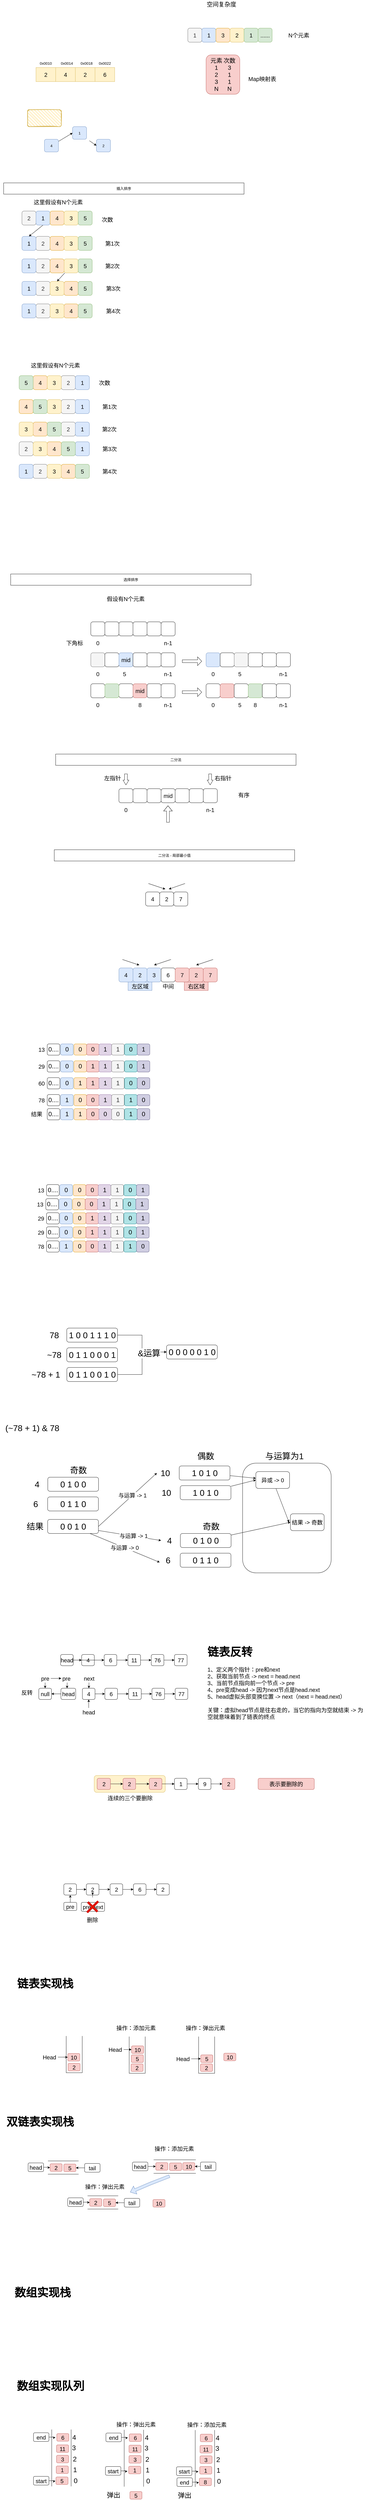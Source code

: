 <mxfile version="16.5.1" type="device"><diagram id="K4irujv_3nVb7kH58nLK" name="第 1 页"><mxGraphModel dx="1102" dy="875" grid="1" gridSize="1" guides="1" tooltips="1" connect="1" arrows="1" fold="1" page="1" pageScale="1" pageWidth="3300" pageHeight="4681" background="#FFFFFF" math="1" shadow="0"><root><mxCell id="0"/><mxCell id="1" parent="0"/><mxCell id="52rtZeNE4SSAWTBL_oWn-122" value="" style="html=1;dashed=0;whitespace=wrap;shape=partialRectangle;right=0;left=0;fontSize=24;rotation=-90;" vertex="1" parent="1"><mxGeometry x="120" y="8731" width="201" height="69" as="geometry"/></mxCell><mxCell id="Wwr5WNjeDV5vloLhfPzY-15" value="" style="rounded=1;whiteSpace=wrap;html=1;fillColor=#fff2cc;strokeColor=#d6b656;" parent="1" vertex="1"><mxGeometry x="337" y="6340" width="253" height="60" as="geometry"/></mxCell><mxCell id="HXtzPJGsBJl2aFsQFWxJ-42" value="" style="rounded=1;whiteSpace=wrap;html=1;fontSize=20;" parent="1" vertex="1"><mxGeometry x="865" y="5230" width="315" height="390" as="geometry"/></mxCell><mxCell id="tORcV1VTUQdJovWj654e-1" value="2" style="rounded=0;whiteSpace=wrap;html=1;fillColor=#fff2cc;strokeColor=#d6b656;fontSize=20;" parent="1" vertex="1"><mxGeometry x="130" y="270" width="70" height="50" as="geometry"/></mxCell><mxCell id="tORcV1VTUQdJovWj654e-2" value="4" style="rounded=0;whiteSpace=wrap;html=1;fillColor=#fff2cc;strokeColor=#d6b656;fontSize=20;" parent="1" vertex="1"><mxGeometry x="200" y="270" width="70" height="50" as="geometry"/></mxCell><mxCell id="tORcV1VTUQdJovWj654e-3" value="2" style="rounded=0;whiteSpace=wrap;html=1;fillColor=#fff2cc;strokeColor=#d6b656;fontSize=20;" parent="1" vertex="1"><mxGeometry x="270" y="270" width="70" height="50" as="geometry"/></mxCell><mxCell id="tORcV1VTUQdJovWj654e-4" value="6" style="rounded=0;whiteSpace=wrap;html=1;fillColor=#fff2cc;strokeColor=#d6b656;fontSize=20;" parent="1" vertex="1"><mxGeometry x="340" y="270" width="70" height="50" as="geometry"/></mxCell><mxCell id="tORcV1VTUQdJovWj654e-6" value="0x0010" style="text;html=1;strokeColor=none;fillColor=none;align=center;verticalAlign=middle;whiteSpace=wrap;rounded=0;fontSize=13;" parent="1" vertex="1"><mxGeometry x="135" y="240" width="60" height="30" as="geometry"/></mxCell><mxCell id="tORcV1VTUQdJovWj654e-7" value="0x0014" style="text;html=1;strokeColor=none;fillColor=none;align=center;verticalAlign=middle;whiteSpace=wrap;rounded=0;fontSize=13;" parent="1" vertex="1"><mxGeometry x="210" y="240" width="60" height="30" as="geometry"/></mxCell><mxCell id="tORcV1VTUQdJovWj654e-8" value="0x0018" style="text;html=1;strokeColor=none;fillColor=none;align=center;verticalAlign=middle;whiteSpace=wrap;rounded=0;fontSize=13;" parent="1" vertex="1"><mxGeometry x="280" y="240" width="60" height="30" as="geometry"/></mxCell><mxCell id="tORcV1VTUQdJovWj654e-9" value="0x0022" style="text;html=1;strokeColor=none;fillColor=none;align=center;verticalAlign=middle;whiteSpace=wrap;rounded=0;fontSize=13;" parent="1" vertex="1"><mxGeometry x="345" y="240" width="60" height="30" as="geometry"/></mxCell><mxCell id="tORcV1VTUQdJovWj654e-13" style="rounded=0;orthogonalLoop=1;jettySize=auto;html=1;fontSize=13;entryX=0;entryY=0.5;entryDx=0;entryDy=0;" parent="1" source="tORcV1VTUQdJovWj654e-10" target="tORcV1VTUQdJovWj654e-11" edge="1"><mxGeometry relative="1" as="geometry"/></mxCell><mxCell id="tORcV1VTUQdJovWj654e-10" value="4" style="rounded=1;whiteSpace=wrap;html=1;fontSize=13;fillColor=#dae8fc;strokeColor=#6c8ebf;" parent="1" vertex="1"><mxGeometry x="160" y="525" width="50" height="45" as="geometry"/></mxCell><mxCell id="tORcV1VTUQdJovWj654e-14" style="edgeStyle=none;rounded=0;orthogonalLoop=1;jettySize=auto;html=1;entryX=0;entryY=0.5;entryDx=0;entryDy=0;fontSize=13;" parent="1" target="tORcV1VTUQdJovWj654e-12" edge="1"><mxGeometry relative="1" as="geometry"><mxPoint x="320" y="530" as="sourcePoint"/></mxGeometry></mxCell><mxCell id="tORcV1VTUQdJovWj654e-11" value="1" style="rounded=1;whiteSpace=wrap;html=1;fontSize=13;fillColor=#dae8fc;strokeColor=#6c8ebf;" parent="1" vertex="1"><mxGeometry x="260" y="480" width="50" height="45" as="geometry"/></mxCell><mxCell id="tORcV1VTUQdJovWj654e-12" value="2" style="rounded=1;whiteSpace=wrap;html=1;fontSize=13;fillColor=#dae8fc;strokeColor=#6c8ebf;" parent="1" vertex="1"><mxGeometry x="345" y="525" width="50" height="45" as="geometry"/></mxCell><mxCell id="tORcV1VTUQdJovWj654e-16" value="插入排序" style="rounded=0;whiteSpace=wrap;html=1;fontSize=13;" parent="1" vertex="1"><mxGeometry x="15" y="680" width="855" height="40" as="geometry"/></mxCell><mxCell id="tORcV1VTUQdJovWj654e-18" value="2" style="rounded=1;whiteSpace=wrap;html=1;fontSize=20;fillColor=#f5f5f5;fontColor=#333333;strokeColor=#666666;" parent="1" vertex="1"><mxGeometry x="80" y="780" width="50" height="50" as="geometry"/></mxCell><mxCell id="tORcV1VTUQdJovWj654e-29" style="edgeStyle=none;rounded=0;orthogonalLoop=1;jettySize=auto;html=1;entryX=0.5;entryY=0;entryDx=0;entryDy=0;fontSize=20;exitX=0.5;exitY=1;exitDx=0;exitDy=0;" parent="1" source="tORcV1VTUQdJovWj654e-19" target="tORcV1VTUQdJovWj654e-25" edge="1"><mxGeometry relative="1" as="geometry"><mxPoint x="150" y="840" as="sourcePoint"/></mxGeometry></mxCell><mxCell id="tORcV1VTUQdJovWj654e-19" value="1" style="rounded=1;whiteSpace=wrap;html=1;fontSize=20;fillColor=#dae8fc;strokeColor=#6c8ebf;" parent="1" vertex="1"><mxGeometry x="130" y="780" width="50" height="50" as="geometry"/></mxCell><mxCell id="tORcV1VTUQdJovWj654e-20" value="4" style="rounded=1;whiteSpace=wrap;html=1;fontSize=20;fillColor=#ffe6cc;strokeColor=#d79b00;" parent="1" vertex="1"><mxGeometry x="180" y="780" width="50" height="50" as="geometry"/></mxCell><mxCell id="tORcV1VTUQdJovWj654e-21" value="3" style="rounded=1;whiteSpace=wrap;html=1;fontSize=20;fillColor=#fff2cc;strokeColor=#d6b656;" parent="1" vertex="1"><mxGeometry x="230" y="780" width="50" height="50" as="geometry"/></mxCell><mxCell id="tORcV1VTUQdJovWj654e-22" value="5" style="rounded=1;whiteSpace=wrap;html=1;fontSize=20;fillColor=#d5e8d4;strokeColor=#82b366;" parent="1" vertex="1"><mxGeometry x="280" y="780" width="50" height="50" as="geometry"/></mxCell><mxCell id="tORcV1VTUQdJovWj654e-23" value="第1次" style="text;html=1;strokeColor=none;fillColor=none;align=center;verticalAlign=middle;whiteSpace=wrap;rounded=0;fontSize=20;" parent="1" vertex="1"><mxGeometry x="354" y="880" width="96" height="30" as="geometry"/></mxCell><mxCell id="tORcV1VTUQdJovWj654e-24" value="2" style="rounded=1;whiteSpace=wrap;html=1;fontSize=20;fillColor=#f5f5f5;fontColor=#333333;strokeColor=#666666;" parent="1" vertex="1"><mxGeometry x="130" y="870" width="50" height="50" as="geometry"/></mxCell><mxCell id="tORcV1VTUQdJovWj654e-25" value="1" style="rounded=1;whiteSpace=wrap;html=1;fontSize=20;fillColor=#dae8fc;strokeColor=#6c8ebf;" parent="1" vertex="1"><mxGeometry x="80" y="870" width="50" height="50" as="geometry"/></mxCell><mxCell id="tORcV1VTUQdJovWj654e-26" value="4" style="rounded=1;whiteSpace=wrap;html=1;fontSize=20;fillColor=#ffe6cc;strokeColor=#d79b00;" parent="1" vertex="1"><mxGeometry x="180" y="870" width="50" height="50" as="geometry"/></mxCell><mxCell id="tORcV1VTUQdJovWj654e-27" value="3" style="rounded=1;whiteSpace=wrap;html=1;fontSize=20;fillColor=#fff2cc;strokeColor=#d6b656;" parent="1" vertex="1"><mxGeometry x="230" y="870" width="50" height="50" as="geometry"/></mxCell><mxCell id="tORcV1VTUQdJovWj654e-28" value="5" style="rounded=1;whiteSpace=wrap;html=1;fontSize=20;fillColor=#d5e8d4;strokeColor=#82b366;" parent="1" vertex="1"><mxGeometry x="280" y="870" width="50" height="50" as="geometry"/></mxCell><mxCell id="tORcV1VTUQdJovWj654e-31" value="这里假设有N个元素" style="text;html=1;strokeColor=none;fillColor=none;align=left;verticalAlign=middle;whiteSpace=wrap;rounded=0;fontSize=20;" parent="1" vertex="1"><mxGeometry x="120" y="730" width="440" height="35" as="geometry"/></mxCell><mxCell id="tORcV1VTUQdJovWj654e-32" value="2" style="rounded=1;whiteSpace=wrap;html=1;fontSize=20;fillColor=#f5f5f5;fontColor=#333333;strokeColor=#666666;" parent="1" vertex="1"><mxGeometry x="130" y="950" width="50" height="50" as="geometry"/></mxCell><mxCell id="tORcV1VTUQdJovWj654e-33" value="1" style="rounded=1;whiteSpace=wrap;html=1;fontSize=20;fillColor=#dae8fc;strokeColor=#6c8ebf;" parent="1" vertex="1"><mxGeometry x="80" y="950" width="50" height="50" as="geometry"/></mxCell><mxCell id="tORcV1VTUQdJovWj654e-34" value="4" style="rounded=1;whiteSpace=wrap;html=1;fontSize=20;fillColor=#ffe6cc;strokeColor=#d79b00;" parent="1" vertex="1"><mxGeometry x="180" y="950" width="50" height="50" as="geometry"/></mxCell><mxCell id="tORcV1VTUQdJovWj654e-47" style="edgeStyle=none;rounded=0;orthogonalLoop=1;jettySize=auto;html=1;entryX=0.5;entryY=0;entryDx=0;entryDy=0;fontSize=20;" parent="1" source="tORcV1VTUQdJovWj654e-35" target="tORcV1VTUQdJovWj654e-44" edge="1"><mxGeometry relative="1" as="geometry"/></mxCell><mxCell id="tORcV1VTUQdJovWj654e-35" value="3" style="rounded=1;whiteSpace=wrap;html=1;fontSize=20;fillColor=#fff2cc;strokeColor=#d6b656;" parent="1" vertex="1"><mxGeometry x="230" y="950" width="50" height="50" as="geometry"/></mxCell><mxCell id="tORcV1VTUQdJovWj654e-36" value="5" style="rounded=1;whiteSpace=wrap;html=1;fontSize=20;fillColor=#d5e8d4;strokeColor=#82b366;" parent="1" vertex="1"><mxGeometry x="280" y="950" width="50" height="50" as="geometry"/></mxCell><mxCell id="tORcV1VTUQdJovWj654e-40" value="次数" style="text;html=1;strokeColor=none;fillColor=none;align=center;verticalAlign=middle;whiteSpace=wrap;rounded=0;fontSize=20;" parent="1" vertex="1"><mxGeometry x="354" y="795" width="60" height="30" as="geometry"/></mxCell><mxCell id="tORcV1VTUQdJovWj654e-41" value="2" style="rounded=1;whiteSpace=wrap;html=1;fontSize=20;fillColor=#f5f5f5;fontColor=#333333;strokeColor=#666666;" parent="1" vertex="1"><mxGeometry x="130" y="1030" width="50" height="50" as="geometry"/></mxCell><mxCell id="tORcV1VTUQdJovWj654e-42" value="1" style="rounded=1;whiteSpace=wrap;html=1;fontSize=20;fillColor=#dae8fc;strokeColor=#6c8ebf;" parent="1" vertex="1"><mxGeometry x="80" y="1030" width="50" height="50" as="geometry"/></mxCell><mxCell id="tORcV1VTUQdJovWj654e-43" value="4" style="rounded=1;whiteSpace=wrap;html=1;fontSize=20;fillColor=#ffe6cc;strokeColor=#d79b00;" parent="1" vertex="1"><mxGeometry x="230" y="1030" width="50" height="50" as="geometry"/></mxCell><mxCell id="tORcV1VTUQdJovWj654e-44" value="3" style="rounded=1;whiteSpace=wrap;html=1;fontSize=20;fillColor=#fff2cc;strokeColor=#d6b656;" parent="1" vertex="1"><mxGeometry x="180" y="1030" width="50" height="50" as="geometry"/></mxCell><mxCell id="tORcV1VTUQdJovWj654e-45" value="5" style="rounded=1;whiteSpace=wrap;html=1;fontSize=20;fillColor=#d5e8d4;strokeColor=#82b366;" parent="1" vertex="1"><mxGeometry x="280" y="1030" width="50" height="50" as="geometry"/></mxCell><mxCell id="tORcV1VTUQdJovWj654e-48" value="2" style="rounded=1;whiteSpace=wrap;html=1;fontSize=20;fillColor=#f5f5f5;fontColor=#333333;strokeColor=#666666;" parent="1" vertex="1"><mxGeometry x="130" y="1110" width="50" height="50" as="geometry"/></mxCell><mxCell id="tORcV1VTUQdJovWj654e-49" value="1" style="rounded=1;whiteSpace=wrap;html=1;fontSize=20;fillColor=#dae8fc;strokeColor=#6c8ebf;" parent="1" vertex="1"><mxGeometry x="80" y="1110" width="50" height="50" as="geometry"/></mxCell><mxCell id="tORcV1VTUQdJovWj654e-50" value="4" style="rounded=1;whiteSpace=wrap;html=1;fontSize=20;fillColor=#ffe6cc;strokeColor=#d79b00;" parent="1" vertex="1"><mxGeometry x="230" y="1110" width="50" height="50" as="geometry"/></mxCell><mxCell id="tORcV1VTUQdJovWj654e-51" value="3" style="rounded=1;whiteSpace=wrap;html=1;fontSize=20;fillColor=#fff2cc;strokeColor=#d6b656;" parent="1" vertex="1"><mxGeometry x="180" y="1110" width="50" height="50" as="geometry"/></mxCell><mxCell id="tORcV1VTUQdJovWj654e-52" value="5" style="rounded=1;whiteSpace=wrap;html=1;fontSize=20;fillColor=#d5e8d4;strokeColor=#82b366;" parent="1" vertex="1"><mxGeometry x="280" y="1110" width="50" height="50" as="geometry"/></mxCell><mxCell id="tORcV1VTUQdJovWj654e-55" value="选择排序" style="rounded=0;whiteSpace=wrap;html=1;fontSize=13;" parent="1" vertex="1"><mxGeometry x="40" y="2070" width="855" height="40" as="geometry"/></mxCell><mxCell id="tORcV1VTUQdJovWj654e-68" value="假设有N个元素" style="text;html=1;strokeColor=none;fillColor=none;align=left;verticalAlign=middle;whiteSpace=wrap;rounded=0;fontSize=20;" parent="1" vertex="1"><mxGeometry x="380" y="2140" width="440" height="35" as="geometry"/></mxCell><mxCell id="tORcV1VTUQdJovWj654e-89" value="" style="rounded=1;whiteSpace=wrap;html=1;fontSize=20;" parent="1" vertex="1"><mxGeometry x="325" y="2240" width="50" height="50" as="geometry"/></mxCell><mxCell id="tORcV1VTUQdJovWj654e-90" value="" style="rounded=1;whiteSpace=wrap;html=1;fontSize=20;" parent="1" vertex="1"><mxGeometry x="375" y="2240" width="50" height="50" as="geometry"/></mxCell><mxCell id="tORcV1VTUQdJovWj654e-91" value="" style="rounded=1;whiteSpace=wrap;html=1;fontSize=20;" parent="1" vertex="1"><mxGeometry x="425" y="2240" width="50" height="50" as="geometry"/></mxCell><mxCell id="tORcV1VTUQdJovWj654e-92" value="" style="rounded=1;whiteSpace=wrap;html=1;fontSize=20;" parent="1" vertex="1"><mxGeometry x="475" y="2240" width="50" height="50" as="geometry"/></mxCell><mxCell id="tORcV1VTUQdJovWj654e-93" value="" style="rounded=1;whiteSpace=wrap;html=1;fontSize=20;" parent="1" vertex="1"><mxGeometry x="525" y="2240" width="50" height="50" as="geometry"/></mxCell><mxCell id="tORcV1VTUQdJovWj654e-94" value="" style="rounded=1;whiteSpace=wrap;html=1;fontSize=20;" parent="1" vertex="1"><mxGeometry x="575" y="2240" width="50" height="50" as="geometry"/></mxCell><mxCell id="tORcV1VTUQdJovWj654e-95" value="0" style="text;html=1;strokeColor=none;fillColor=none;align=center;verticalAlign=middle;whiteSpace=wrap;rounded=0;fontSize=20;" parent="1" vertex="1"><mxGeometry x="320" y="2300" width="60" height="30" as="geometry"/></mxCell><mxCell id="tORcV1VTUQdJovWj654e-96" value="n-1" style="text;html=1;strokeColor=none;fillColor=none;align=center;verticalAlign=middle;whiteSpace=wrap;rounded=0;fontSize=20;" parent="1" vertex="1"><mxGeometry x="570" y="2300" width="60" height="30" as="geometry"/></mxCell><mxCell id="tORcV1VTUQdJovWj654e-97" value="下角标" style="text;html=1;strokeColor=none;fillColor=none;align=center;verticalAlign=middle;whiteSpace=wrap;rounded=0;fontSize=20;" parent="1" vertex="1"><mxGeometry x="225" y="2300" width="85" height="30" as="geometry"/></mxCell><mxCell id="tORcV1VTUQdJovWj654e-98" value="" style="rounded=1;whiteSpace=wrap;html=1;fontSize=20;fillColor=#f5f5f5;fontColor=#333333;strokeColor=#666666;" parent="1" vertex="1"><mxGeometry x="325" y="2350" width="50" height="50" as="geometry"/></mxCell><mxCell id="tORcV1VTUQdJovWj654e-99" value="" style="rounded=1;whiteSpace=wrap;html=1;fontSize=20;" parent="1" vertex="1"><mxGeometry x="375" y="2350" width="50" height="50" as="geometry"/></mxCell><mxCell id="tORcV1VTUQdJovWj654e-100" value="mid" style="rounded=1;whiteSpace=wrap;html=1;fontSize=20;fillColor=#dae8fc;strokeColor=#6c8ebf;" parent="1" vertex="1"><mxGeometry x="425" y="2350" width="50" height="50" as="geometry"/></mxCell><mxCell id="tORcV1VTUQdJovWj654e-101" value="" style="rounded=1;whiteSpace=wrap;html=1;fontSize=20;" parent="1" vertex="1"><mxGeometry x="475" y="2350" width="50" height="50" as="geometry"/></mxCell><mxCell id="tORcV1VTUQdJovWj654e-102" value="" style="rounded=1;whiteSpace=wrap;html=1;fontSize=20;" parent="1" vertex="1"><mxGeometry x="525" y="2350" width="50" height="50" as="geometry"/></mxCell><mxCell id="tORcV1VTUQdJovWj654e-103" value="" style="rounded=1;whiteSpace=wrap;html=1;fontSize=20;" parent="1" vertex="1"><mxGeometry x="575" y="2350" width="50" height="50" as="geometry"/></mxCell><mxCell id="tORcV1VTUQdJovWj654e-104" value="0" style="text;html=1;strokeColor=none;fillColor=none;align=center;verticalAlign=middle;whiteSpace=wrap;rounded=0;fontSize=20;" parent="1" vertex="1"><mxGeometry x="320" y="2410" width="60" height="30" as="geometry"/></mxCell><mxCell id="tORcV1VTUQdJovWj654e-105" value="n-1" style="text;html=1;strokeColor=none;fillColor=none;align=center;verticalAlign=middle;whiteSpace=wrap;rounded=0;fontSize=20;" parent="1" vertex="1"><mxGeometry x="570" y="2410" width="60" height="30" as="geometry"/></mxCell><mxCell id="tORcV1VTUQdJovWj654e-106" value="5" style="text;html=1;strokeColor=none;fillColor=none;align=center;verticalAlign=middle;whiteSpace=wrap;rounded=0;fontSize=20;" parent="1" vertex="1"><mxGeometry x="415" y="2410" width="60" height="30" as="geometry"/></mxCell><mxCell id="tORcV1VTUQdJovWj654e-107" value="" style="rounded=1;whiteSpace=wrap;html=1;fontSize=20;fillColor=#dae8fc;strokeColor=#6c8ebf;" parent="1" vertex="1"><mxGeometry x="735" y="2350" width="50" height="50" as="geometry"/></mxCell><mxCell id="tORcV1VTUQdJovWj654e-108" value="" style="rounded=1;whiteSpace=wrap;html=1;fontSize=20;" parent="1" vertex="1"><mxGeometry x="785" y="2350" width="50" height="50" as="geometry"/></mxCell><mxCell id="tORcV1VTUQdJovWj654e-109" value="" style="rounded=1;whiteSpace=wrap;html=1;fontSize=20;fillColor=#f5f5f5;fontColor=#333333;strokeColor=#666666;" parent="1" vertex="1"><mxGeometry x="835" y="2350" width="50" height="50" as="geometry"/></mxCell><mxCell id="tORcV1VTUQdJovWj654e-110" value="" style="rounded=1;whiteSpace=wrap;html=1;fontSize=20;" parent="1" vertex="1"><mxGeometry x="885" y="2350" width="50" height="50" as="geometry"/></mxCell><mxCell id="tORcV1VTUQdJovWj654e-111" value="" style="rounded=1;whiteSpace=wrap;html=1;fontSize=20;" parent="1" vertex="1"><mxGeometry x="935" y="2350" width="50" height="50" as="geometry"/></mxCell><mxCell id="tORcV1VTUQdJovWj654e-112" value="" style="rounded=1;whiteSpace=wrap;html=1;fontSize=20;" parent="1" vertex="1"><mxGeometry x="985" y="2350" width="50" height="50" as="geometry"/></mxCell><mxCell id="tORcV1VTUQdJovWj654e-113" value="0" style="text;html=1;strokeColor=none;fillColor=none;align=center;verticalAlign=middle;whiteSpace=wrap;rounded=0;fontSize=20;" parent="1" vertex="1"><mxGeometry x="730" y="2410" width="60" height="30" as="geometry"/></mxCell><mxCell id="tORcV1VTUQdJovWj654e-114" value="n-1" style="text;html=1;strokeColor=none;fillColor=none;align=center;verticalAlign=middle;whiteSpace=wrap;rounded=0;fontSize=20;" parent="1" vertex="1"><mxGeometry x="980" y="2410" width="60" height="30" as="geometry"/></mxCell><mxCell id="tORcV1VTUQdJovWj654e-115" value="5" style="text;html=1;strokeColor=none;fillColor=none;align=center;verticalAlign=middle;whiteSpace=wrap;rounded=0;fontSize=20;" parent="1" vertex="1"><mxGeometry x="825" y="2410" width="60" height="30" as="geometry"/></mxCell><mxCell id="tORcV1VTUQdJovWj654e-116" value="" style="shape=flexArrow;endArrow=classic;html=1;rounded=0;fontSize=20;width=10;endSize=4.59;" parent="1" edge="1"><mxGeometry width="50" height="50" relative="1" as="geometry"><mxPoint x="650" y="2380" as="sourcePoint"/><mxPoint x="720" y="2380" as="targetPoint"/></mxGeometry></mxCell><mxCell id="tORcV1VTUQdJovWj654e-117" value="" style="rounded=1;whiteSpace=wrap;html=1;fontSize=20;" parent="1" vertex="1"><mxGeometry x="325" y="2460" width="50" height="50" as="geometry"/></mxCell><mxCell id="tORcV1VTUQdJovWj654e-118" value="" style="rounded=1;whiteSpace=wrap;html=1;fontSize=20;" parent="1" vertex="1"><mxGeometry x="425" y="2460" width="50" height="50" as="geometry"/></mxCell><mxCell id="tORcV1VTUQdJovWj654e-119" value="mid" style="rounded=1;whiteSpace=wrap;html=1;fontSize=20;fillColor=#f8cecc;strokeColor=#b85450;" parent="1" vertex="1"><mxGeometry x="475" y="2460" width="50" height="50" as="geometry"/></mxCell><mxCell id="tORcV1VTUQdJovWj654e-120" value="" style="rounded=1;whiteSpace=wrap;html=1;fontSize=20;fillColor=#d5e8d4;strokeColor=#82b366;" parent="1" vertex="1"><mxGeometry x="375" y="2460" width="50" height="50" as="geometry"/></mxCell><mxCell id="tORcV1VTUQdJovWj654e-121" value="" style="rounded=1;whiteSpace=wrap;html=1;fontSize=20;" parent="1" vertex="1"><mxGeometry x="525" y="2460" width="50" height="50" as="geometry"/></mxCell><mxCell id="tORcV1VTUQdJovWj654e-122" value="" style="rounded=1;whiteSpace=wrap;html=1;fontSize=20;" parent="1" vertex="1"><mxGeometry x="575" y="2460" width="50" height="50" as="geometry"/></mxCell><mxCell id="tORcV1VTUQdJovWj654e-123" value="0" style="text;html=1;strokeColor=none;fillColor=none;align=center;verticalAlign=middle;whiteSpace=wrap;rounded=0;fontSize=20;" parent="1" vertex="1"><mxGeometry x="320" y="2520" width="60" height="30" as="geometry"/></mxCell><mxCell id="tORcV1VTUQdJovWj654e-124" value="n-1" style="text;html=1;strokeColor=none;fillColor=none;align=center;verticalAlign=middle;whiteSpace=wrap;rounded=0;fontSize=20;" parent="1" vertex="1"><mxGeometry x="570" y="2520" width="60" height="30" as="geometry"/></mxCell><mxCell id="tORcV1VTUQdJovWj654e-125" value="8" style="text;html=1;strokeColor=none;fillColor=none;align=center;verticalAlign=middle;whiteSpace=wrap;rounded=0;fontSize=20;" parent="1" vertex="1"><mxGeometry x="470" y="2520" width="60" height="30" as="geometry"/></mxCell><mxCell id="tORcV1VTUQdJovWj654e-126" value="" style="rounded=1;whiteSpace=wrap;html=1;fontSize=20;" parent="1" vertex="1"><mxGeometry x="735" y="2460" width="50" height="50" as="geometry"/></mxCell><mxCell id="tORcV1VTUQdJovWj654e-127" value="" style="rounded=1;whiteSpace=wrap;html=1;fontSize=20;fillColor=#f8cecc;strokeColor=#b85450;" parent="1" vertex="1"><mxGeometry x="785" y="2460" width="50" height="50" as="geometry"/></mxCell><mxCell id="tORcV1VTUQdJovWj654e-128" value="" style="rounded=1;whiteSpace=wrap;html=1;fontSize=20;" parent="1" vertex="1"><mxGeometry x="835" y="2460" width="50" height="50" as="geometry"/></mxCell><mxCell id="tORcV1VTUQdJovWj654e-129" value="" style="rounded=1;whiteSpace=wrap;html=1;fontSize=20;fillColor=#d5e8d4;strokeColor=#82b366;" parent="1" vertex="1"><mxGeometry x="885" y="2460" width="50" height="50" as="geometry"/></mxCell><mxCell id="tORcV1VTUQdJovWj654e-130" value="" style="rounded=1;whiteSpace=wrap;html=1;fontSize=20;" parent="1" vertex="1"><mxGeometry x="935" y="2460" width="50" height="50" as="geometry"/></mxCell><mxCell id="tORcV1VTUQdJovWj654e-131" value="" style="rounded=1;whiteSpace=wrap;html=1;fontSize=20;" parent="1" vertex="1"><mxGeometry x="985" y="2460" width="50" height="50" as="geometry"/></mxCell><mxCell id="tORcV1VTUQdJovWj654e-132" value="0" style="text;html=1;strokeColor=none;fillColor=none;align=center;verticalAlign=middle;whiteSpace=wrap;rounded=0;fontSize=20;" parent="1" vertex="1"><mxGeometry x="730" y="2520" width="60" height="30" as="geometry"/></mxCell><mxCell id="tORcV1VTUQdJovWj654e-133" value="n-1" style="text;html=1;strokeColor=none;fillColor=none;align=center;verticalAlign=middle;whiteSpace=wrap;rounded=0;fontSize=20;" parent="1" vertex="1"><mxGeometry x="980" y="2520" width="60" height="30" as="geometry"/></mxCell><mxCell id="tORcV1VTUQdJovWj654e-134" value="8" style="text;html=1;strokeColor=none;fillColor=none;align=center;verticalAlign=middle;whiteSpace=wrap;rounded=0;fontSize=20;" parent="1" vertex="1"><mxGeometry x="880" y="2520" width="60" height="30" as="geometry"/></mxCell><mxCell id="tORcV1VTUQdJovWj654e-135" value="" style="shape=flexArrow;endArrow=classic;html=1;rounded=0;fontSize=20;width=10;endSize=4.59;" parent="1" edge="1"><mxGeometry width="50" height="50" relative="1" as="geometry"><mxPoint x="650" y="2490" as="sourcePoint"/><mxPoint x="720" y="2490" as="targetPoint"/></mxGeometry></mxCell><mxCell id="tORcV1VTUQdJovWj654e-136" value="5" style="text;html=1;strokeColor=none;fillColor=none;align=center;verticalAlign=middle;whiteSpace=wrap;rounded=0;fontSize=20;" parent="1" vertex="1"><mxGeometry x="825" y="2520" width="60" height="30" as="geometry"/></mxCell><mxCell id="BZMaxGvAfbnbL3zCjIju-1" value="第2次" style="text;html=1;strokeColor=none;fillColor=none;align=center;verticalAlign=middle;whiteSpace=wrap;rounded=0;fontSize=20;" parent="1" vertex="1"><mxGeometry x="354" y="960" width="96" height="30" as="geometry"/></mxCell><mxCell id="BZMaxGvAfbnbL3zCjIju-2" value="第3次" style="text;html=1;strokeColor=none;fillColor=none;align=center;verticalAlign=middle;whiteSpace=wrap;rounded=0;fontSize=20;" parent="1" vertex="1"><mxGeometry x="357" y="1040" width="96" height="30" as="geometry"/></mxCell><mxCell id="BZMaxGvAfbnbL3zCjIju-4" value="第4次" style="text;html=1;strokeColor=none;fillColor=none;align=center;verticalAlign=middle;whiteSpace=wrap;rounded=0;fontSize=20;" parent="1" vertex="1"><mxGeometry x="357" y="1120" width="96" height="30" as="geometry"/></mxCell><mxCell id="BZMaxGvAfbnbL3zCjIju-5" value="2" style="rounded=1;whiteSpace=wrap;html=1;fontSize=20;fillColor=#f5f5f5;fontColor=#333333;strokeColor=#666666;" parent="1" vertex="1"><mxGeometry x="220" y="1365" width="50" height="50" as="geometry"/></mxCell><mxCell id="BZMaxGvAfbnbL3zCjIju-7" value="1" style="rounded=1;whiteSpace=wrap;html=1;fontSize=20;fillColor=#dae8fc;strokeColor=#6c8ebf;" parent="1" vertex="1"><mxGeometry x="270" y="1365" width="50" height="50" as="geometry"/></mxCell><mxCell id="BZMaxGvAfbnbL3zCjIju-8" value="4" style="rounded=1;whiteSpace=wrap;html=1;fontSize=20;fillColor=#ffe6cc;strokeColor=#d79b00;" parent="1" vertex="1"><mxGeometry x="120" y="1365" width="50" height="50" as="geometry"/></mxCell><mxCell id="BZMaxGvAfbnbL3zCjIju-9" value="3" style="rounded=1;whiteSpace=wrap;html=1;fontSize=20;fillColor=#fff2cc;strokeColor=#d6b656;" parent="1" vertex="1"><mxGeometry x="170" y="1365" width="50" height="50" as="geometry"/></mxCell><mxCell id="BZMaxGvAfbnbL3zCjIju-10" value="5" style="rounded=1;whiteSpace=wrap;html=1;fontSize=20;fillColor=#d5e8d4;strokeColor=#82b366;" parent="1" vertex="1"><mxGeometry x="70" y="1365" width="50" height="50" as="geometry"/></mxCell><mxCell id="BZMaxGvAfbnbL3zCjIju-11" value="第1次" style="text;html=1;strokeColor=none;fillColor=none;align=center;verticalAlign=middle;whiteSpace=wrap;rounded=0;fontSize=20;" parent="1" vertex="1"><mxGeometry x="344" y="1460" width="96" height="30" as="geometry"/></mxCell><mxCell id="BZMaxGvAfbnbL3zCjIju-17" value="这里假设有N个元素" style="text;html=1;strokeColor=none;fillColor=none;align=left;verticalAlign=middle;whiteSpace=wrap;rounded=0;fontSize=20;" parent="1" vertex="1"><mxGeometry x="110" y="1310" width="440" height="35" as="geometry"/></mxCell><mxCell id="BZMaxGvAfbnbL3zCjIju-24" value="次数" style="text;html=1;strokeColor=none;fillColor=none;align=center;verticalAlign=middle;whiteSpace=wrap;rounded=0;fontSize=20;" parent="1" vertex="1"><mxGeometry x="344" y="1375" width="60" height="30" as="geometry"/></mxCell><mxCell id="BZMaxGvAfbnbL3zCjIju-35" value="第2次" style="text;html=1;strokeColor=none;fillColor=none;align=center;verticalAlign=middle;whiteSpace=wrap;rounded=0;fontSize=20;" parent="1" vertex="1"><mxGeometry x="343" y="1540" width="96" height="30" as="geometry"/></mxCell><mxCell id="BZMaxGvAfbnbL3zCjIju-36" value="第3次" style="text;html=1;strokeColor=none;fillColor=none;align=center;verticalAlign=middle;whiteSpace=wrap;rounded=0;fontSize=20;" parent="1" vertex="1"><mxGeometry x="344" y="1610" width="96" height="30" as="geometry"/></mxCell><mxCell id="BZMaxGvAfbnbL3zCjIju-37" value="第4次" style="text;html=1;strokeColor=none;fillColor=none;align=center;verticalAlign=middle;whiteSpace=wrap;rounded=0;fontSize=20;" parent="1" vertex="1"><mxGeometry x="344" y="1690" width="96" height="30" as="geometry"/></mxCell><mxCell id="BZMaxGvAfbnbL3zCjIju-41" value="2" style="rounded=1;whiteSpace=wrap;html=1;fontSize=20;fillColor=#f5f5f5;fontColor=#333333;strokeColor=#666666;" parent="1" vertex="1"><mxGeometry x="220" y="1450" width="50" height="50" as="geometry"/></mxCell><mxCell id="BZMaxGvAfbnbL3zCjIju-42" value="1" style="rounded=1;whiteSpace=wrap;html=1;fontSize=20;fillColor=#dae8fc;strokeColor=#6c8ebf;" parent="1" vertex="1"><mxGeometry x="270" y="1450" width="50" height="50" as="geometry"/></mxCell><mxCell id="BZMaxGvAfbnbL3zCjIju-43" value="4" style="rounded=1;whiteSpace=wrap;html=1;fontSize=20;fillColor=#ffe6cc;strokeColor=#d79b00;" parent="1" vertex="1"><mxGeometry x="70" y="1450" width="50" height="50" as="geometry"/></mxCell><mxCell id="BZMaxGvAfbnbL3zCjIju-44" value="3" style="rounded=1;whiteSpace=wrap;html=1;fontSize=20;fillColor=#fff2cc;strokeColor=#d6b656;" parent="1" vertex="1"><mxGeometry x="170" y="1450" width="50" height="50" as="geometry"/></mxCell><mxCell id="BZMaxGvAfbnbL3zCjIju-45" value="5" style="rounded=1;whiteSpace=wrap;html=1;fontSize=20;fillColor=#d5e8d4;strokeColor=#82b366;" parent="1" vertex="1"><mxGeometry x="120" y="1450" width="50" height="50" as="geometry"/></mxCell><mxCell id="BZMaxGvAfbnbL3zCjIju-46" value="2" style="rounded=1;whiteSpace=wrap;html=1;fontSize=20;fillColor=#f5f5f5;fontColor=#333333;strokeColor=#666666;" parent="1" vertex="1"><mxGeometry x="220" y="1530" width="50" height="50" as="geometry"/></mxCell><mxCell id="BZMaxGvAfbnbL3zCjIju-47" value="1" style="rounded=1;whiteSpace=wrap;html=1;fontSize=20;fillColor=#dae8fc;strokeColor=#6c8ebf;" parent="1" vertex="1"><mxGeometry x="270" y="1530" width="50" height="50" as="geometry"/></mxCell><mxCell id="BZMaxGvAfbnbL3zCjIju-48" value="4" style="rounded=1;whiteSpace=wrap;html=1;fontSize=20;fillColor=#ffe6cc;strokeColor=#d79b00;" parent="1" vertex="1"><mxGeometry x="120" y="1530" width="50" height="50" as="geometry"/></mxCell><mxCell id="BZMaxGvAfbnbL3zCjIju-49" value="3" style="rounded=1;whiteSpace=wrap;html=1;fontSize=20;fillColor=#fff2cc;strokeColor=#d6b656;" parent="1" vertex="1"><mxGeometry x="70" y="1530" width="50" height="50" as="geometry"/></mxCell><mxCell id="BZMaxGvAfbnbL3zCjIju-50" value="5" style="rounded=1;whiteSpace=wrap;html=1;fontSize=20;fillColor=#d5e8d4;strokeColor=#82b366;" parent="1" vertex="1"><mxGeometry x="170" y="1530" width="50" height="50" as="geometry"/></mxCell><mxCell id="BZMaxGvAfbnbL3zCjIju-51" value="2" style="rounded=1;whiteSpace=wrap;html=1;fontSize=20;fillColor=#f5f5f5;fontColor=#333333;strokeColor=#666666;" parent="1" vertex="1"><mxGeometry x="70" y="1600" width="50" height="50" as="geometry"/></mxCell><mxCell id="BZMaxGvAfbnbL3zCjIju-52" value="1" style="rounded=1;whiteSpace=wrap;html=1;fontSize=20;fillColor=#dae8fc;strokeColor=#6c8ebf;" parent="1" vertex="1"><mxGeometry x="270" y="1600" width="50" height="50" as="geometry"/></mxCell><mxCell id="BZMaxGvAfbnbL3zCjIju-53" value="4" style="rounded=1;whiteSpace=wrap;html=1;fontSize=20;fillColor=#ffe6cc;strokeColor=#d79b00;" parent="1" vertex="1"><mxGeometry x="170" y="1600" width="50" height="50" as="geometry"/></mxCell><mxCell id="BZMaxGvAfbnbL3zCjIju-54" value="3" style="rounded=1;whiteSpace=wrap;html=1;fontSize=20;fillColor=#fff2cc;strokeColor=#d6b656;" parent="1" vertex="1"><mxGeometry x="120" y="1600" width="50" height="50" as="geometry"/></mxCell><mxCell id="BZMaxGvAfbnbL3zCjIju-55" value="5" style="rounded=1;whiteSpace=wrap;html=1;fontSize=20;fillColor=#d5e8d4;strokeColor=#82b366;" parent="1" vertex="1"><mxGeometry x="220" y="1600" width="50" height="50" as="geometry"/></mxCell><mxCell id="BZMaxGvAfbnbL3zCjIju-56" value="2" style="rounded=1;whiteSpace=wrap;html=1;fontSize=20;fillColor=#f5f5f5;fontColor=#333333;strokeColor=#666666;" parent="1" vertex="1"><mxGeometry x="120" y="1680" width="50" height="50" as="geometry"/></mxCell><mxCell id="BZMaxGvAfbnbL3zCjIju-57" value="1" style="rounded=1;whiteSpace=wrap;html=1;fontSize=20;fillColor=#dae8fc;strokeColor=#6c8ebf;" parent="1" vertex="1"><mxGeometry x="70" y="1680" width="50" height="50" as="geometry"/></mxCell><mxCell id="BZMaxGvAfbnbL3zCjIju-58" value="4" style="rounded=1;whiteSpace=wrap;html=1;fontSize=20;fillColor=#ffe6cc;strokeColor=#d79b00;" parent="1" vertex="1"><mxGeometry x="220" y="1680" width="50" height="50" as="geometry"/></mxCell><mxCell id="BZMaxGvAfbnbL3zCjIju-59" value="3" style="rounded=1;whiteSpace=wrap;html=1;fontSize=20;fillColor=#fff2cc;strokeColor=#d6b656;" parent="1" vertex="1"><mxGeometry x="170" y="1680" width="50" height="50" as="geometry"/></mxCell><mxCell id="BZMaxGvAfbnbL3zCjIju-60" value="5" style="rounded=1;whiteSpace=wrap;html=1;fontSize=20;fillColor=#d5e8d4;strokeColor=#82b366;" parent="1" vertex="1"><mxGeometry x="270" y="1680" width="50" height="50" as="geometry"/></mxCell><mxCell id="BZMaxGvAfbnbL3zCjIju-63" value="&lt;font style=&quot;font-size: 21px&quot;&gt;空间复杂度&lt;/font&gt;" style="text;html=1;strokeColor=none;fillColor=none;align=center;verticalAlign=middle;whiteSpace=wrap;rounded=0;" parent="1" vertex="1"><mxGeometry x="685" y="30" width="210" height="30" as="geometry"/></mxCell><mxCell id="BZMaxGvAfbnbL3zCjIju-65" value="1" style="rounded=1;whiteSpace=wrap;html=1;fontSize=20;fillColor=#f5f5f5;fontColor=#333333;strokeColor=#666666;" parent="1" vertex="1"><mxGeometry x="670" y="130" width="50" height="50" as="geometry"/></mxCell><mxCell id="BZMaxGvAfbnbL3zCjIju-66" value="1" style="rounded=1;whiteSpace=wrap;html=1;fontSize=20;fillColor=#dae8fc;strokeColor=#6c8ebf;" parent="1" vertex="1"><mxGeometry x="720" y="130" width="50" height="50" as="geometry"/></mxCell><mxCell id="BZMaxGvAfbnbL3zCjIju-67" value="3" style="rounded=1;whiteSpace=wrap;html=1;fontSize=20;fillColor=#ffe6cc;strokeColor=#d79b00;" parent="1" vertex="1"><mxGeometry x="770" y="130" width="50" height="50" as="geometry"/></mxCell><mxCell id="BZMaxGvAfbnbL3zCjIju-68" value="2" style="rounded=1;whiteSpace=wrap;html=1;fontSize=20;fillColor=#fff2cc;strokeColor=#d6b656;" parent="1" vertex="1"><mxGeometry x="820" y="130" width="50" height="50" as="geometry"/></mxCell><mxCell id="BZMaxGvAfbnbL3zCjIju-69" value="1" style="rounded=1;whiteSpace=wrap;html=1;fontSize=20;fillColor=#d5e8d4;strokeColor=#82b366;" parent="1" vertex="1"><mxGeometry x="870" y="130" width="50" height="50" as="geometry"/></mxCell><mxCell id="BZMaxGvAfbnbL3zCjIju-71" value="......" style="rounded=1;whiteSpace=wrap;html=1;fontSize=20;fillColor=#d5e8d4;strokeColor=#82b366;" parent="1" vertex="1"><mxGeometry x="920" y="130" width="50" height="50" as="geometry"/></mxCell><mxCell id="BZMaxGvAfbnbL3zCjIju-72" value="N个元素" style="text;html=1;strokeColor=none;fillColor=none;align=center;verticalAlign=middle;whiteSpace=wrap;rounded=0;fontSize=20;" parent="1" vertex="1"><mxGeometry x="1010" y="140" width="110" height="30" as="geometry"/></mxCell><mxCell id="BZMaxGvAfbnbL3zCjIju-73" value="元素&lt;span style=&quot;white-space: pre&quot;&gt;&#9;&lt;/span&gt;次数&lt;br&gt;1&lt;span style=&quot;white-space: pre&quot;&gt;&#9;&lt;/span&gt;3&lt;br&gt;2&lt;span style=&quot;white-space: pre&quot;&gt;&#9;&lt;/span&gt;1&lt;br&gt;3&lt;span style=&quot;white-space: pre&quot;&gt;&#9;&lt;/span&gt;1&lt;br&gt;N&lt;span style=&quot;white-space: pre&quot;&gt;&#9;&lt;/span&gt;N" style="rounded=1;whiteSpace=wrap;html=1;fontSize=21;fillColor=#f8cecc;strokeColor=#b85450;" parent="1" vertex="1"><mxGeometry x="735" y="225" width="120" height="140" as="geometry"/></mxCell><mxCell id="BZMaxGvAfbnbL3zCjIju-74" value="Map映射表" style="text;html=1;strokeColor=none;fillColor=none;align=center;verticalAlign=middle;whiteSpace=wrap;rounded=0;fontSize=20;" parent="1" vertex="1"><mxGeometry x="880" y="295" width="110" height="30" as="geometry"/></mxCell><mxCell id="BZMaxGvAfbnbL3zCjIju-75" value="二分法" style="rounded=0;whiteSpace=wrap;html=1;fontSize=13;" parent="1" vertex="1"><mxGeometry x="200" y="2710" width="855" height="40" as="geometry"/></mxCell><mxCell id="BZMaxGvAfbnbL3zCjIju-77" value="" style="rounded=1;whiteSpace=wrap;html=1;fontSize=20;" parent="1" vertex="1"><mxGeometry x="425" y="2833" width="50" height="50" as="geometry"/></mxCell><mxCell id="BZMaxGvAfbnbL3zCjIju-78" value="" style="rounded=1;whiteSpace=wrap;html=1;fontSize=20;" parent="1" vertex="1"><mxGeometry x="475" y="2833" width="50" height="50" as="geometry"/></mxCell><mxCell id="BZMaxGvAfbnbL3zCjIju-79" value="" style="rounded=1;whiteSpace=wrap;html=1;fontSize=20;" parent="1" vertex="1"><mxGeometry x="525" y="2833" width="50" height="50" as="geometry"/></mxCell><mxCell id="BZMaxGvAfbnbL3zCjIju-80" value="mid" style="rounded=1;whiteSpace=wrap;html=1;fontSize=20;" parent="1" vertex="1"><mxGeometry x="575" y="2833" width="50" height="50" as="geometry"/></mxCell><mxCell id="BZMaxGvAfbnbL3zCjIju-81" value="" style="rounded=1;whiteSpace=wrap;html=1;fontSize=20;" parent="1" vertex="1"><mxGeometry x="625" y="2833" width="50" height="50" as="geometry"/></mxCell><mxCell id="BZMaxGvAfbnbL3zCjIju-82" value="" style="rounded=1;whiteSpace=wrap;html=1;fontSize=20;" parent="1" vertex="1"><mxGeometry x="675" y="2833" width="50" height="50" as="geometry"/></mxCell><mxCell id="BZMaxGvAfbnbL3zCjIju-83" value="0" style="text;html=1;strokeColor=none;fillColor=none;align=center;verticalAlign=middle;whiteSpace=wrap;rounded=0;fontSize=20;" parent="1" vertex="1"><mxGeometry x="420" y="2893" width="60" height="30" as="geometry"/></mxCell><mxCell id="BZMaxGvAfbnbL3zCjIju-84" value="n-1" style="text;html=1;strokeColor=none;fillColor=none;align=center;verticalAlign=middle;whiteSpace=wrap;rounded=0;fontSize=20;" parent="1" vertex="1"><mxGeometry x="720" y="2893" width="60" height="30" as="geometry"/></mxCell><mxCell id="BZMaxGvAfbnbL3zCjIju-85" value="" style="rounded=1;whiteSpace=wrap;html=1;fontSize=20;" parent="1" vertex="1"><mxGeometry x="725" y="2833" width="50" height="50" as="geometry"/></mxCell><mxCell id="BZMaxGvAfbnbL3zCjIju-87" value="" style="shape=flexArrow;endArrow=classic;html=1;rounded=0;fontSize=21;" parent="1" edge="1"><mxGeometry width="50" height="50" relative="1" as="geometry"><mxPoint x="599.5" y="2953" as="sourcePoint"/><mxPoint x="599.5" y="2893" as="targetPoint"/><Array as="points"><mxPoint x="599.5" y="2933"/></Array></mxGeometry></mxCell><mxCell id="BZMaxGvAfbnbL3zCjIju-88" value="有序" style="text;html=1;strokeColor=none;fillColor=none;align=center;verticalAlign=middle;whiteSpace=wrap;rounded=0;fontSize=20;" parent="1" vertex="1"><mxGeometry x="827" y="2840" width="85" height="30" as="geometry"/></mxCell><mxCell id="BZMaxGvAfbnbL3zCjIju-89" value="" style="shape=flexArrow;endArrow=classic;html=1;rounded=0;fontSize=21;endWidth=10;endSize=5.33;" parent="1" edge="1"><mxGeometry width="50" height="50" relative="1" as="geometry"><mxPoint x="450" y="2780" as="sourcePoint"/><mxPoint x="450" y="2820" as="targetPoint"/></mxGeometry></mxCell><mxCell id="BZMaxGvAfbnbL3zCjIju-90" value="" style="shape=flexArrow;endArrow=classic;html=1;rounded=0;fontSize=21;endWidth=10;endSize=5.33;" parent="1" edge="1"><mxGeometry width="50" height="50" relative="1" as="geometry"><mxPoint x="749.5" y="2780" as="sourcePoint"/><mxPoint x="749.5" y="2820" as="targetPoint"/></mxGeometry></mxCell><mxCell id="BZMaxGvAfbnbL3zCjIju-91" value="左指针" style="text;html=1;strokeColor=none;fillColor=none;align=center;verticalAlign=middle;whiteSpace=wrap;rounded=0;fontSize=20;" parent="1" vertex="1"><mxGeometry x="359.5" y="2780" width="85" height="30" as="geometry"/></mxCell><mxCell id="BZMaxGvAfbnbL3zCjIju-92" value="右指针" style="text;html=1;strokeColor=none;fillColor=none;align=center;verticalAlign=middle;whiteSpace=wrap;rounded=0;fontSize=20;" parent="1" vertex="1"><mxGeometry x="752.5" y="2780" width="85" height="30" as="geometry"/></mxCell><mxCell id="WWYlKhaGSY0IUqwfLaV9-1" value="二分法 - 局部最小值" style="rounded=0;whiteSpace=wrap;html=1;fontSize=13;" parent="1" vertex="1"><mxGeometry x="195" y="3050" width="855" height="40" as="geometry"/></mxCell><mxCell id="WWYlKhaGSY0IUqwfLaV9-4" value="4" style="rounded=1;whiteSpace=wrap;html=1;fontSize=20;" parent="1" vertex="1"><mxGeometry x="520" y="3200" width="50" height="50" as="geometry"/></mxCell><mxCell id="WWYlKhaGSY0IUqwfLaV9-5" value="2" style="rounded=1;whiteSpace=wrap;html=1;fontSize=20;" parent="1" vertex="1"><mxGeometry x="570" y="3200" width="50" height="50" as="geometry"/></mxCell><mxCell id="WWYlKhaGSY0IUqwfLaV9-6" value="7" style="rounded=1;whiteSpace=wrap;html=1;fontSize=20;" parent="1" vertex="1"><mxGeometry x="620" y="3200" width="50" height="50" as="geometry"/></mxCell><mxCell id="WWYlKhaGSY0IUqwfLaV9-17" value="" style="endArrow=classic;html=1;rounded=0;" parent="1" edge="1"><mxGeometry width="50" height="50" relative="1" as="geometry"><mxPoint x="437.5" y="3440" as="sourcePoint"/><mxPoint x="497.5" y="3460" as="targetPoint"/></mxGeometry></mxCell><mxCell id="WWYlKhaGSY0IUqwfLaV9-18" value="" style="endArrow=classic;html=1;rounded=0;" parent="1" edge="1"><mxGeometry width="50" height="50" relative="1" as="geometry"><mxPoint x="760" y="3440" as="sourcePoint"/><mxPoint x="700" y="3460" as="targetPoint"/></mxGeometry></mxCell><mxCell id="WWYlKhaGSY0IUqwfLaV9-20" value="4" style="rounded=1;whiteSpace=wrap;html=1;fontSize=20;fillColor=#dae8fc;strokeColor=#6c8ebf;" parent="1" vertex="1"><mxGeometry x="425" y="3470" width="50" height="50" as="geometry"/></mxCell><mxCell id="WWYlKhaGSY0IUqwfLaV9-21" value="2" style="rounded=1;whiteSpace=wrap;html=1;fontSize=20;fillColor=#dae8fc;strokeColor=#6c8ebf;" parent="1" vertex="1"><mxGeometry x="475" y="3470" width="50" height="50" as="geometry"/></mxCell><mxCell id="WWYlKhaGSY0IUqwfLaV9-22" value="3" style="rounded=1;whiteSpace=wrap;html=1;fontSize=20;fillColor=#dae8fc;strokeColor=#6c8ebf;" parent="1" vertex="1"><mxGeometry x="525" y="3470" width="50" height="50" as="geometry"/></mxCell><mxCell id="WWYlKhaGSY0IUqwfLaV9-25" value="6" style="rounded=1;whiteSpace=wrap;html=1;fontSize=20;" parent="1" vertex="1"><mxGeometry x="575" y="3470" width="50" height="50" as="geometry"/></mxCell><mxCell id="WWYlKhaGSY0IUqwfLaV9-26" value="2" style="rounded=1;whiteSpace=wrap;html=1;fontSize=20;fillColor=#f8cecc;strokeColor=#b85450;" parent="1" vertex="1"><mxGeometry x="675" y="3470" width="50" height="50" as="geometry"/></mxCell><mxCell id="WWYlKhaGSY0IUqwfLaV9-27" value="7" style="rounded=1;whiteSpace=wrap;html=1;fontSize=20;fillColor=#f8cecc;strokeColor=#b85450;" parent="1" vertex="1"><mxGeometry x="725" y="3470" width="50" height="50" as="geometry"/></mxCell><mxCell id="WWYlKhaGSY0IUqwfLaV9-31" value="" style="endArrow=classic;html=1;rounded=0;" parent="1" edge="1"><mxGeometry width="50" height="50" relative="1" as="geometry"><mxPoint x="530" y="3170" as="sourcePoint"/><mxPoint x="590" y="3190" as="targetPoint"/></mxGeometry></mxCell><mxCell id="WWYlKhaGSY0IUqwfLaV9-32" value="" style="endArrow=classic;html=1;rounded=0;" parent="1" edge="1"><mxGeometry width="50" height="50" relative="1" as="geometry"><mxPoint x="660" y="3170" as="sourcePoint"/><mxPoint x="602.5" y="3190" as="targetPoint"/></mxGeometry></mxCell><mxCell id="WWYlKhaGSY0IUqwfLaV9-34" value="7" style="rounded=1;whiteSpace=wrap;html=1;fontSize=20;fillColor=#f8cecc;strokeColor=#b85450;" parent="1" vertex="1"><mxGeometry x="625" y="3470" width="50" height="50" as="geometry"/></mxCell><mxCell id="WWYlKhaGSY0IUqwfLaV9-36" value="" style="endArrow=classic;html=1;rounded=0;" parent="1" edge="1"><mxGeometry width="50" height="50" relative="1" as="geometry"><mxPoint x="610" y="3440" as="sourcePoint"/><mxPoint x="550" y="3460" as="targetPoint"/></mxGeometry></mxCell><mxCell id="WWYlKhaGSY0IUqwfLaV9-38" value="左区域" style="text;html=1;strokeColor=#6c8ebf;fillColor=#dae8fc;align=center;verticalAlign=middle;whiteSpace=wrap;rounded=0;fontSize=20;" parent="1" vertex="1"><mxGeometry x="457.5" y="3520" width="85" height="30" as="geometry"/></mxCell><mxCell id="WWYlKhaGSY0IUqwfLaV9-39" value="右区域" style="text;html=1;strokeColor=#b85450;fillColor=#f8cecc;align=center;verticalAlign=middle;whiteSpace=wrap;rounded=0;fontSize=20;" parent="1" vertex="1"><mxGeometry x="657.5" y="3520" width="85" height="30" as="geometry"/></mxCell><mxCell id="WWYlKhaGSY0IUqwfLaV9-40" value="中间" style="text;html=1;align=center;verticalAlign=middle;whiteSpace=wrap;rounded=0;fontSize=20;" parent="1" vertex="1"><mxGeometry x="578.75" y="3520" width="42.5" height="30" as="geometry"/></mxCell><mxCell id="TCkstMPUqnYeyhKgyp8n-1" value="0...." style="rounded=1;whiteSpace=wrap;html=1;fontSize=22;" parent="1" vertex="1"><mxGeometry x="170" y="3740" width="45" height="40" as="geometry"/></mxCell><mxCell id="TCkstMPUqnYeyhKgyp8n-2" value="0" style="rounded=1;whiteSpace=wrap;html=1;fontSize=22;fillColor=#ffe6cc;strokeColor=#d79b00;" parent="1" vertex="1"><mxGeometry x="265" y="3740" width="45" height="40" as="geometry"/></mxCell><mxCell id="TCkstMPUqnYeyhKgyp8n-3" value="0" style="rounded=1;whiteSpace=wrap;html=1;fontSize=22;fillColor=#f8cecc;strokeColor=#b85450;" parent="1" vertex="1"><mxGeometry x="310" y="3740" width="45" height="40" as="geometry"/></mxCell><mxCell id="TCkstMPUqnYeyhKgyp8n-4" value="1" style="rounded=1;whiteSpace=wrap;html=1;fontSize=22;fillColor=#e1d5e7;strokeColor=#9673a6;" parent="1" vertex="1"><mxGeometry x="354" y="3740" width="45" height="40" as="geometry"/></mxCell><mxCell id="TCkstMPUqnYeyhKgyp8n-5" value="1" style="rounded=1;whiteSpace=wrap;html=1;fontSize=22;fillColor=#f5f5f5;fontColor=#333333;strokeColor=#666666;" parent="1" vertex="1"><mxGeometry x="399" y="3740" width="45" height="40" as="geometry"/></mxCell><mxCell id="TCkstMPUqnYeyhKgyp8n-6" value="13" style="text;html=1;strokeColor=none;fillColor=none;align=center;verticalAlign=middle;whiteSpace=wrap;rounded=0;fontSize=20;" parent="1" vertex="1"><mxGeometry x="135" y="3747.5" width="30" height="25" as="geometry"/></mxCell><mxCell id="TCkstMPUqnYeyhKgyp8n-8" value="0" style="rounded=1;whiteSpace=wrap;html=1;fontSize=22;fillColor=#b0e3e6;strokeColor=#0e8088;" parent="1" vertex="1"><mxGeometry x="445" y="3740" width="45" height="40" as="geometry"/></mxCell><mxCell id="TCkstMPUqnYeyhKgyp8n-9" value="1" style="rounded=1;whiteSpace=wrap;html=1;fontSize=22;fillColor=#d0cee2;strokeColor=#56517e;" parent="1" vertex="1"><mxGeometry x="490" y="3740" width="45" height="40" as="geometry"/></mxCell><mxCell id="TCkstMPUqnYeyhKgyp8n-10" value="0" style="rounded=1;whiteSpace=wrap;html=1;fontSize=22;fillColor=#dae8fc;strokeColor=#6c8ebf;" parent="1" vertex="1"><mxGeometry x="217.5" y="3740" width="45" height="40" as="geometry"/></mxCell><mxCell id="TCkstMPUqnYeyhKgyp8n-11" value="0...." style="rounded=1;whiteSpace=wrap;html=1;fontSize=22;" parent="1" vertex="1"><mxGeometry x="170" y="3800" width="45" height="40" as="geometry"/></mxCell><mxCell id="TCkstMPUqnYeyhKgyp8n-12" value="0" style="rounded=1;whiteSpace=wrap;html=1;fontSize=22;fillColor=#ffe6cc;strokeColor=#d79b00;" parent="1" vertex="1"><mxGeometry x="265" y="3800" width="45" height="40" as="geometry"/></mxCell><mxCell id="TCkstMPUqnYeyhKgyp8n-13" value="1" style="rounded=1;whiteSpace=wrap;html=1;fontSize=22;fillColor=#f8cecc;strokeColor=#b85450;" parent="1" vertex="1"><mxGeometry x="310" y="3800" width="45" height="40" as="geometry"/></mxCell><mxCell id="TCkstMPUqnYeyhKgyp8n-14" value="1" style="rounded=1;whiteSpace=wrap;html=1;fontSize=22;fillColor=#e1d5e7;strokeColor=#9673a6;" parent="1" vertex="1"><mxGeometry x="354" y="3800" width="45" height="40" as="geometry"/></mxCell><mxCell id="TCkstMPUqnYeyhKgyp8n-15" value="1" style="rounded=1;whiteSpace=wrap;html=1;fontSize=22;fillColor=#f5f5f5;fontColor=#333333;strokeColor=#666666;" parent="1" vertex="1"><mxGeometry x="399" y="3800" width="45" height="40" as="geometry"/></mxCell><mxCell id="TCkstMPUqnYeyhKgyp8n-16" value="29" style="text;html=1;strokeColor=none;fillColor=none;align=center;verticalAlign=middle;whiteSpace=wrap;rounded=0;fontSize=20;" parent="1" vertex="1"><mxGeometry x="135" y="3807.5" width="30" height="25" as="geometry"/></mxCell><mxCell id="TCkstMPUqnYeyhKgyp8n-17" value="0" style="rounded=1;whiteSpace=wrap;html=1;fontSize=22;fillColor=#b0e3e6;strokeColor=#0e8088;" parent="1" vertex="1"><mxGeometry x="445" y="3800" width="45" height="40" as="geometry"/></mxCell><mxCell id="TCkstMPUqnYeyhKgyp8n-18" value="1" style="rounded=1;whiteSpace=wrap;html=1;fontSize=22;fillColor=#d0cee2;strokeColor=#56517e;" parent="1" vertex="1"><mxGeometry x="490" y="3800" width="45" height="40" as="geometry"/></mxCell><mxCell id="TCkstMPUqnYeyhKgyp8n-19" value="0" style="rounded=1;whiteSpace=wrap;html=1;fontSize=22;fillColor=#dae8fc;strokeColor=#6c8ebf;" parent="1" vertex="1"><mxGeometry x="217.5" y="3800" width="45" height="40" as="geometry"/></mxCell><mxCell id="TCkstMPUqnYeyhKgyp8n-20" value="0...." style="rounded=1;whiteSpace=wrap;html=1;fontSize=22;" parent="1" vertex="1"><mxGeometry x="170" y="3860" width="45" height="40" as="geometry"/></mxCell><mxCell id="TCkstMPUqnYeyhKgyp8n-21" value="1" style="rounded=1;whiteSpace=wrap;html=1;fontSize=22;fillColor=#ffe6cc;strokeColor=#d79b00;" parent="1" vertex="1"><mxGeometry x="265" y="3860" width="45" height="40" as="geometry"/></mxCell><mxCell id="TCkstMPUqnYeyhKgyp8n-22" value="1" style="rounded=1;whiteSpace=wrap;html=1;fontSize=22;fillColor=#f8cecc;strokeColor=#b85450;" parent="1" vertex="1"><mxGeometry x="310" y="3860" width="45" height="40" as="geometry"/></mxCell><mxCell id="TCkstMPUqnYeyhKgyp8n-23" value="1" style="rounded=1;whiteSpace=wrap;html=1;fontSize=22;fillColor=#e1d5e7;strokeColor=#9673a6;" parent="1" vertex="1"><mxGeometry x="354" y="3860" width="45" height="40" as="geometry"/></mxCell><mxCell id="TCkstMPUqnYeyhKgyp8n-24" value="1" style="rounded=1;whiteSpace=wrap;html=1;fontSize=22;fillColor=#f5f5f5;fontColor=#333333;strokeColor=#666666;" parent="1" vertex="1"><mxGeometry x="399" y="3860" width="45" height="40" as="geometry"/></mxCell><mxCell id="TCkstMPUqnYeyhKgyp8n-25" value="60" style="text;html=1;strokeColor=none;fillColor=none;align=center;verticalAlign=middle;whiteSpace=wrap;rounded=0;fontSize=20;" parent="1" vertex="1"><mxGeometry x="135" y="3867.5" width="30" height="25" as="geometry"/></mxCell><mxCell id="TCkstMPUqnYeyhKgyp8n-26" value="0" style="rounded=1;whiteSpace=wrap;html=1;fontSize=22;fillColor=#b0e3e6;strokeColor=#0e8088;" parent="1" vertex="1"><mxGeometry x="445" y="3860" width="45" height="40" as="geometry"/></mxCell><mxCell id="TCkstMPUqnYeyhKgyp8n-27" value="0" style="rounded=1;whiteSpace=wrap;html=1;fontSize=22;fillColor=#d0cee2;strokeColor=#56517e;" parent="1" vertex="1"><mxGeometry x="490" y="3860" width="45" height="40" as="geometry"/></mxCell><mxCell id="TCkstMPUqnYeyhKgyp8n-28" value="0" style="rounded=1;whiteSpace=wrap;html=1;fontSize=22;fillColor=#dae8fc;strokeColor=#6c8ebf;" parent="1" vertex="1"><mxGeometry x="217.5" y="3860" width="45" height="40" as="geometry"/></mxCell><mxCell id="TCkstMPUqnYeyhKgyp8n-29" value="0...." style="rounded=1;whiteSpace=wrap;html=1;fontSize=22;" parent="1" vertex="1"><mxGeometry x="170" y="3920" width="45" height="40" as="geometry"/></mxCell><mxCell id="TCkstMPUqnYeyhKgyp8n-30" value="0" style="rounded=1;whiteSpace=wrap;html=1;fontSize=22;fillColor=#ffe6cc;strokeColor=#d79b00;" parent="1" vertex="1"><mxGeometry x="265" y="3920" width="45" height="40" as="geometry"/></mxCell><mxCell id="TCkstMPUqnYeyhKgyp8n-31" value="0" style="rounded=1;whiteSpace=wrap;html=1;fontSize=22;fillColor=#f8cecc;strokeColor=#b85450;" parent="1" vertex="1"><mxGeometry x="310" y="3920" width="45" height="40" as="geometry"/></mxCell><mxCell id="TCkstMPUqnYeyhKgyp8n-32" value="1" style="rounded=1;whiteSpace=wrap;html=1;fontSize=22;fillColor=#e1d5e7;strokeColor=#9673a6;" parent="1" vertex="1"><mxGeometry x="354" y="3920" width="45" height="40" as="geometry"/></mxCell><mxCell id="TCkstMPUqnYeyhKgyp8n-33" value="1" style="rounded=1;whiteSpace=wrap;html=1;fontSize=22;fillColor=#f5f5f5;fontColor=#333333;strokeColor=#666666;" parent="1" vertex="1"><mxGeometry x="399" y="3920" width="45" height="40" as="geometry"/></mxCell><mxCell id="TCkstMPUqnYeyhKgyp8n-34" value="78" style="text;html=1;strokeColor=none;fillColor=none;align=center;verticalAlign=middle;whiteSpace=wrap;rounded=0;fontSize=20;" parent="1" vertex="1"><mxGeometry x="135" y="3927.5" width="30" height="25" as="geometry"/></mxCell><mxCell id="TCkstMPUqnYeyhKgyp8n-35" value="1" style="rounded=1;whiteSpace=wrap;html=1;fontSize=22;fillColor=#b0e3e6;strokeColor=#0e8088;" parent="1" vertex="1"><mxGeometry x="445" y="3920" width="45" height="40" as="geometry"/></mxCell><mxCell id="TCkstMPUqnYeyhKgyp8n-36" value="0" style="rounded=1;whiteSpace=wrap;html=1;fontSize=22;fillColor=#d0cee2;strokeColor=#56517e;" parent="1" vertex="1"><mxGeometry x="490" y="3920" width="45" height="40" as="geometry"/></mxCell><mxCell id="TCkstMPUqnYeyhKgyp8n-37" value="1" style="rounded=1;whiteSpace=wrap;html=1;fontSize=22;fillColor=#dae8fc;strokeColor=#6c8ebf;" parent="1" vertex="1"><mxGeometry x="217.5" y="3920" width="45" height="40" as="geometry"/></mxCell><mxCell id="TCkstMPUqnYeyhKgyp8n-38" value="0...." style="rounded=1;whiteSpace=wrap;html=1;fontSize=22;" parent="1" vertex="1"><mxGeometry x="170" y="3970" width="45" height="40" as="geometry"/></mxCell><mxCell id="TCkstMPUqnYeyhKgyp8n-39" value="1" style="rounded=1;whiteSpace=wrap;html=1;fontSize=22;fillColor=#ffe6cc;strokeColor=#d79b00;" parent="1" vertex="1"><mxGeometry x="265" y="3970" width="45" height="40" as="geometry"/></mxCell><mxCell id="TCkstMPUqnYeyhKgyp8n-40" value="0" style="rounded=1;whiteSpace=wrap;html=1;fontSize=22;fillColor=#f8cecc;strokeColor=#b85450;" parent="1" vertex="1"><mxGeometry x="310" y="3970" width="45" height="40" as="geometry"/></mxCell><mxCell id="TCkstMPUqnYeyhKgyp8n-41" value="0" style="rounded=1;whiteSpace=wrap;html=1;fontSize=22;fillColor=#e1d5e7;strokeColor=#9673a6;" parent="1" vertex="1"><mxGeometry x="354" y="3970" width="45" height="40" as="geometry"/></mxCell><mxCell id="TCkstMPUqnYeyhKgyp8n-42" value="0" style="rounded=1;whiteSpace=wrap;html=1;fontSize=22;fillColor=#f5f5f5;fontColor=#333333;strokeColor=#666666;" parent="1" vertex="1"><mxGeometry x="399" y="3970" width="45" height="40" as="geometry"/></mxCell><mxCell id="TCkstMPUqnYeyhKgyp8n-43" value="结果" style="text;html=1;strokeColor=none;fillColor=none;align=center;verticalAlign=middle;whiteSpace=wrap;rounded=0;fontSize=20;" parent="1" vertex="1"><mxGeometry x="100" y="3977.5" width="65" height="22.5" as="geometry"/></mxCell><mxCell id="TCkstMPUqnYeyhKgyp8n-44" value="1" style="rounded=1;whiteSpace=wrap;html=1;fontSize=22;fillColor=#b0e3e6;strokeColor=#0e8088;" parent="1" vertex="1"><mxGeometry x="445" y="3970" width="45" height="40" as="geometry"/></mxCell><mxCell id="TCkstMPUqnYeyhKgyp8n-45" value="0" style="rounded=1;whiteSpace=wrap;html=1;fontSize=22;fillColor=#d0cee2;strokeColor=#56517e;" parent="1" vertex="1"><mxGeometry x="490" y="3970" width="45" height="40" as="geometry"/></mxCell><mxCell id="TCkstMPUqnYeyhKgyp8n-46" value="1" style="rounded=1;whiteSpace=wrap;html=1;fontSize=22;fillColor=#dae8fc;strokeColor=#6c8ebf;" parent="1" vertex="1"><mxGeometry x="217.5" y="3970" width="45" height="40" as="geometry"/></mxCell><mxCell id="qJXGsEmIdp04t7QZD46s-46" value="0...." style="rounded=1;whiteSpace=wrap;html=1;fontSize=22;" parent="1" vertex="1"><mxGeometry x="167.5" y="4240" width="45" height="40" as="geometry"/></mxCell><mxCell id="qJXGsEmIdp04t7QZD46s-47" value="0" style="rounded=1;whiteSpace=wrap;html=1;fontSize=22;fillColor=#ffe6cc;strokeColor=#d79b00;" parent="1" vertex="1"><mxGeometry x="262.5" y="4240" width="45" height="40" as="geometry"/></mxCell><mxCell id="qJXGsEmIdp04t7QZD46s-48" value="0" style="rounded=1;whiteSpace=wrap;html=1;fontSize=22;fillColor=#f8cecc;strokeColor=#b85450;" parent="1" vertex="1"><mxGeometry x="307.5" y="4240" width="45" height="40" as="geometry"/></mxCell><mxCell id="qJXGsEmIdp04t7QZD46s-49" value="1" style="rounded=1;whiteSpace=wrap;html=1;fontSize=22;fillColor=#e1d5e7;strokeColor=#9673a6;" parent="1" vertex="1"><mxGeometry x="351.5" y="4240" width="45" height="40" as="geometry"/></mxCell><mxCell id="qJXGsEmIdp04t7QZD46s-50" value="1" style="rounded=1;whiteSpace=wrap;html=1;fontSize=22;fillColor=#f5f5f5;fontColor=#333333;strokeColor=#666666;" parent="1" vertex="1"><mxGeometry x="396.5" y="4240" width="45" height="40" as="geometry"/></mxCell><mxCell id="qJXGsEmIdp04t7QZD46s-51" value="13" style="text;html=1;strokeColor=none;fillColor=none;align=center;verticalAlign=middle;whiteSpace=wrap;rounded=0;fontSize=20;" parent="1" vertex="1"><mxGeometry x="132.5" y="4247.5" width="30" height="25" as="geometry"/></mxCell><mxCell id="qJXGsEmIdp04t7QZD46s-52" value="0" style="rounded=1;whiteSpace=wrap;html=1;fontSize=22;fillColor=#b0e3e6;strokeColor=#0e8088;" parent="1" vertex="1"><mxGeometry x="442.5" y="4240" width="45" height="40" as="geometry"/></mxCell><mxCell id="qJXGsEmIdp04t7QZD46s-53" value="1" style="rounded=1;whiteSpace=wrap;html=1;fontSize=22;fillColor=#d0cee2;strokeColor=#56517e;" parent="1" vertex="1"><mxGeometry x="487.5" y="4240" width="45" height="40" as="geometry"/></mxCell><mxCell id="qJXGsEmIdp04t7QZD46s-54" value="0" style="rounded=1;whiteSpace=wrap;html=1;fontSize=22;fillColor=#dae8fc;strokeColor=#6c8ebf;" parent="1" vertex="1"><mxGeometry x="215" y="4240" width="45" height="40" as="geometry"/></mxCell><mxCell id="qJXGsEmIdp04t7QZD46s-55" value="0...." style="rounded=1;whiteSpace=wrap;html=1;fontSize=22;" parent="1" vertex="1"><mxGeometry x="165" y="4290" width="45" height="40" as="geometry"/></mxCell><mxCell id="qJXGsEmIdp04t7QZD46s-56" value="0" style="rounded=1;whiteSpace=wrap;html=1;fontSize=22;fillColor=#ffe6cc;strokeColor=#d79b00;" parent="1" vertex="1"><mxGeometry x="260" y="4290" width="45" height="40" as="geometry"/></mxCell><mxCell id="qJXGsEmIdp04t7QZD46s-57" value="0" style="rounded=1;whiteSpace=wrap;html=1;fontSize=22;fillColor=#f8cecc;strokeColor=#b85450;" parent="1" vertex="1"><mxGeometry x="305" y="4290" width="45" height="40" as="geometry"/></mxCell><mxCell id="qJXGsEmIdp04t7QZD46s-58" value="1" style="rounded=1;whiteSpace=wrap;html=1;fontSize=22;fillColor=#e1d5e7;strokeColor=#9673a6;" parent="1" vertex="1"><mxGeometry x="349" y="4290" width="45" height="40" as="geometry"/></mxCell><mxCell id="qJXGsEmIdp04t7QZD46s-59" value="1" style="rounded=1;whiteSpace=wrap;html=1;fontSize=22;fillColor=#f5f5f5;fontColor=#333333;strokeColor=#666666;" parent="1" vertex="1"><mxGeometry x="394" y="4290" width="45" height="40" as="geometry"/></mxCell><mxCell id="qJXGsEmIdp04t7QZD46s-60" value="13" style="text;html=1;strokeColor=none;fillColor=none;align=center;verticalAlign=middle;whiteSpace=wrap;rounded=0;fontSize=20;" parent="1" vertex="1"><mxGeometry x="130" y="4297.5" width="30" height="25" as="geometry"/></mxCell><mxCell id="qJXGsEmIdp04t7QZD46s-61" value="0" style="rounded=1;whiteSpace=wrap;html=1;fontSize=22;fillColor=#b0e3e6;strokeColor=#0e8088;" parent="1" vertex="1"><mxGeometry x="440" y="4290" width="45" height="40" as="geometry"/></mxCell><mxCell id="qJXGsEmIdp04t7QZD46s-62" value="1" style="rounded=1;whiteSpace=wrap;html=1;fontSize=22;fillColor=#d0cee2;strokeColor=#56517e;" parent="1" vertex="1"><mxGeometry x="485" y="4290" width="45" height="40" as="geometry"/></mxCell><mxCell id="qJXGsEmIdp04t7QZD46s-63" value="0" style="rounded=1;whiteSpace=wrap;html=1;fontSize=22;fillColor=#dae8fc;strokeColor=#6c8ebf;" parent="1" vertex="1"><mxGeometry x="212.5" y="4290" width="45" height="40" as="geometry"/></mxCell><mxCell id="qJXGsEmIdp04t7QZD46s-64" value="0...." style="rounded=1;whiteSpace=wrap;html=1;fontSize=22;" parent="1" vertex="1"><mxGeometry x="167.5" y="4340" width="45" height="40" as="geometry"/></mxCell><mxCell id="qJXGsEmIdp04t7QZD46s-65" value="0" style="rounded=1;whiteSpace=wrap;html=1;fontSize=22;fillColor=#ffe6cc;strokeColor=#d79b00;" parent="1" vertex="1"><mxGeometry x="262.5" y="4340" width="45" height="40" as="geometry"/></mxCell><mxCell id="qJXGsEmIdp04t7QZD46s-66" value="1" style="rounded=1;whiteSpace=wrap;html=1;fontSize=22;fillColor=#f8cecc;strokeColor=#b85450;" parent="1" vertex="1"><mxGeometry x="307.5" y="4340" width="45" height="40" as="geometry"/></mxCell><mxCell id="qJXGsEmIdp04t7QZD46s-67" value="1" style="rounded=1;whiteSpace=wrap;html=1;fontSize=22;fillColor=#e1d5e7;strokeColor=#9673a6;" parent="1" vertex="1"><mxGeometry x="351.5" y="4340" width="45" height="40" as="geometry"/></mxCell><mxCell id="qJXGsEmIdp04t7QZD46s-68" value="1" style="rounded=1;whiteSpace=wrap;html=1;fontSize=22;fillColor=#f5f5f5;fontColor=#333333;strokeColor=#666666;" parent="1" vertex="1"><mxGeometry x="396.5" y="4340" width="45" height="40" as="geometry"/></mxCell><mxCell id="qJXGsEmIdp04t7QZD46s-69" value="29" style="text;html=1;strokeColor=none;fillColor=none;align=center;verticalAlign=middle;whiteSpace=wrap;rounded=0;fontSize=20;" parent="1" vertex="1"><mxGeometry x="132.5" y="4347.5" width="30" height="25" as="geometry"/></mxCell><mxCell id="qJXGsEmIdp04t7QZD46s-70" value="0" style="rounded=1;whiteSpace=wrap;html=1;fontSize=22;fillColor=#b0e3e6;strokeColor=#0e8088;" parent="1" vertex="1"><mxGeometry x="442.5" y="4340" width="45" height="40" as="geometry"/></mxCell><mxCell id="qJXGsEmIdp04t7QZD46s-71" value="1" style="rounded=1;whiteSpace=wrap;html=1;fontSize=22;fillColor=#d0cee2;strokeColor=#56517e;" parent="1" vertex="1"><mxGeometry x="487.5" y="4340" width="45" height="40" as="geometry"/></mxCell><mxCell id="qJXGsEmIdp04t7QZD46s-72" value="0" style="rounded=1;whiteSpace=wrap;html=1;fontSize=22;fillColor=#dae8fc;strokeColor=#6c8ebf;" parent="1" vertex="1"><mxGeometry x="215" y="4340" width="45" height="40" as="geometry"/></mxCell><mxCell id="qJXGsEmIdp04t7QZD46s-73" value="0...." style="rounded=1;whiteSpace=wrap;html=1;fontSize=22;" parent="1" vertex="1"><mxGeometry x="167.5" y="4390" width="45" height="40" as="geometry"/></mxCell><mxCell id="qJXGsEmIdp04t7QZD46s-74" value="0" style="rounded=1;whiteSpace=wrap;html=1;fontSize=22;fillColor=#ffe6cc;strokeColor=#d79b00;" parent="1" vertex="1"><mxGeometry x="262.5" y="4390" width="45" height="40" as="geometry"/></mxCell><mxCell id="qJXGsEmIdp04t7QZD46s-75" value="1" style="rounded=1;whiteSpace=wrap;html=1;fontSize=22;fillColor=#f8cecc;strokeColor=#b85450;" parent="1" vertex="1"><mxGeometry x="307.5" y="4390" width="45" height="40" as="geometry"/></mxCell><mxCell id="qJXGsEmIdp04t7QZD46s-76" value="1" style="rounded=1;whiteSpace=wrap;html=1;fontSize=22;fillColor=#e1d5e7;strokeColor=#9673a6;" parent="1" vertex="1"><mxGeometry x="351.5" y="4390" width="45" height="40" as="geometry"/></mxCell><mxCell id="qJXGsEmIdp04t7QZD46s-77" value="1" style="rounded=1;whiteSpace=wrap;html=1;fontSize=22;fillColor=#f5f5f5;fontColor=#333333;strokeColor=#666666;" parent="1" vertex="1"><mxGeometry x="396.5" y="4390" width="45" height="40" as="geometry"/></mxCell><mxCell id="qJXGsEmIdp04t7QZD46s-78" value="29" style="text;html=1;strokeColor=none;fillColor=none;align=center;verticalAlign=middle;whiteSpace=wrap;rounded=0;fontSize=20;" parent="1" vertex="1"><mxGeometry x="132.5" y="4397.5" width="30" height="25" as="geometry"/></mxCell><mxCell id="qJXGsEmIdp04t7QZD46s-79" value="0" style="rounded=1;whiteSpace=wrap;html=1;fontSize=22;fillColor=#b0e3e6;strokeColor=#0e8088;" parent="1" vertex="1"><mxGeometry x="442.5" y="4390" width="45" height="40" as="geometry"/></mxCell><mxCell id="qJXGsEmIdp04t7QZD46s-80" value="1" style="rounded=1;whiteSpace=wrap;html=1;fontSize=22;fillColor=#d0cee2;strokeColor=#56517e;" parent="1" vertex="1"><mxGeometry x="487.5" y="4390" width="45" height="40" as="geometry"/></mxCell><mxCell id="qJXGsEmIdp04t7QZD46s-81" value="0" style="rounded=1;whiteSpace=wrap;html=1;fontSize=22;fillColor=#dae8fc;strokeColor=#6c8ebf;" parent="1" vertex="1"><mxGeometry x="215" y="4390" width="45" height="40" as="geometry"/></mxCell><mxCell id="qJXGsEmIdp04t7QZD46s-82" value="0...." style="rounded=1;whiteSpace=wrap;html=1;fontSize=22;" parent="1" vertex="1"><mxGeometry x="167.5" y="4440" width="45" height="40" as="geometry"/></mxCell><mxCell id="qJXGsEmIdp04t7QZD46s-83" value="0" style="rounded=1;whiteSpace=wrap;html=1;fontSize=22;fillColor=#ffe6cc;strokeColor=#d79b00;" parent="1" vertex="1"><mxGeometry x="262.5" y="4440" width="45" height="40" as="geometry"/></mxCell><mxCell id="qJXGsEmIdp04t7QZD46s-84" value="0" style="rounded=1;whiteSpace=wrap;html=1;fontSize=22;fillColor=#f8cecc;strokeColor=#b85450;" parent="1" vertex="1"><mxGeometry x="307.5" y="4440" width="45" height="40" as="geometry"/></mxCell><mxCell id="qJXGsEmIdp04t7QZD46s-85" value="1" style="rounded=1;whiteSpace=wrap;html=1;fontSize=22;fillColor=#e1d5e7;strokeColor=#9673a6;" parent="1" vertex="1"><mxGeometry x="351.5" y="4440" width="45" height="40" as="geometry"/></mxCell><mxCell id="qJXGsEmIdp04t7QZD46s-86" value="1" style="rounded=1;whiteSpace=wrap;html=1;fontSize=22;fillColor=#f5f5f5;fontColor=#333333;strokeColor=#666666;" parent="1" vertex="1"><mxGeometry x="396.5" y="4440" width="45" height="40" as="geometry"/></mxCell><mxCell id="qJXGsEmIdp04t7QZD46s-87" value="78" style="text;html=1;strokeColor=none;fillColor=none;align=center;verticalAlign=middle;whiteSpace=wrap;rounded=0;fontSize=20;" parent="1" vertex="1"><mxGeometry x="132.5" y="4447.5" width="30" height="25" as="geometry"/></mxCell><mxCell id="qJXGsEmIdp04t7QZD46s-88" value="1" style="rounded=1;whiteSpace=wrap;html=1;fontSize=22;fillColor=#b0e3e6;strokeColor=#0e8088;" parent="1" vertex="1"><mxGeometry x="442.5" y="4440" width="45" height="40" as="geometry"/></mxCell><mxCell id="qJXGsEmIdp04t7QZD46s-89" value="0" style="rounded=1;whiteSpace=wrap;html=1;fontSize=22;fillColor=#d0cee2;strokeColor=#56517e;" parent="1" vertex="1"><mxGeometry x="487.5" y="4440" width="45" height="40" as="geometry"/></mxCell><mxCell id="qJXGsEmIdp04t7QZD46s-90" value="1" style="rounded=1;whiteSpace=wrap;html=1;fontSize=22;fillColor=#dae8fc;strokeColor=#6c8ebf;" parent="1" vertex="1"><mxGeometry x="215" y="4440" width="45" height="40" as="geometry"/></mxCell><mxCell id="P5WPUavpfCNe_0vIu8GP-14" style="edgeStyle=orthogonalEdgeStyle;rounded=0;orthogonalLoop=1;jettySize=auto;html=1;entryX=0;entryY=0.5;entryDx=0;entryDy=0;fontSize=30;" parent="1" source="P5WPUavpfCNe_0vIu8GP-1" target="P5WPUavpfCNe_0vIu8GP-13" edge="1"><mxGeometry relative="1" as="geometry"/></mxCell><mxCell id="P5WPUavpfCNe_0vIu8GP-1" value="&lt;font style=&quot;font-size: 30px&quot;&gt;1 0 0 1 1 1 0&lt;/font&gt;" style="rounded=1;whiteSpace=wrap;html=1;" parent="1" vertex="1"><mxGeometry x="239.5" y="4750" width="180.5" height="50" as="geometry"/></mxCell><mxCell id="P5WPUavpfCNe_0vIu8GP-2" value="78" style="text;html=1;strokeColor=none;fillColor=none;align=center;verticalAlign=middle;whiteSpace=wrap;rounded=0;fontSize=30;" parent="1" vertex="1"><mxGeometry x="165" y="4760" width="60" height="30" as="geometry"/></mxCell><mxCell id="P5WPUavpfCNe_0vIu8GP-3" value="&lt;font style=&quot;font-size: 30px&quot;&gt;0 1 1 0 0 0 1&lt;/font&gt;" style="rounded=1;whiteSpace=wrap;html=1;" parent="1" vertex="1"><mxGeometry x="239.5" y="4820" width="180.5" height="50" as="geometry"/></mxCell><mxCell id="P5WPUavpfCNe_0vIu8GP-4" value="~78" style="text;html=1;strokeColor=none;fillColor=none;align=center;verticalAlign=middle;whiteSpace=wrap;rounded=0;fontSize=30;" parent="1" vertex="1"><mxGeometry x="165" y="4830" width="60" height="30" as="geometry"/></mxCell><mxCell id="P5WPUavpfCNe_0vIu8GP-15" style="edgeStyle=orthogonalEdgeStyle;rounded=0;orthogonalLoop=1;jettySize=auto;html=1;entryX=0;entryY=0.5;entryDx=0;entryDy=0;fontSize=30;" parent="1" source="P5WPUavpfCNe_0vIu8GP-5" target="P5WPUavpfCNe_0vIu8GP-13" edge="1"><mxGeometry relative="1" as="geometry"/></mxCell><mxCell id="P5WPUavpfCNe_0vIu8GP-16" value="&amp;amp;运算" style="edgeLabel;html=1;align=center;verticalAlign=middle;resizable=0;points=[];fontSize=30;" parent="P5WPUavpfCNe_0vIu8GP-15" vertex="1" connectable="0"><mxGeometry x="0.503" y="-4" relative="1" as="geometry"><mxPoint as="offset"/></mxGeometry></mxCell><mxCell id="P5WPUavpfCNe_0vIu8GP-5" value="&lt;font style=&quot;font-size: 30px&quot;&gt;0 1 1 0 0 1 0&lt;/font&gt;" style="rounded=1;whiteSpace=wrap;html=1;" parent="1" vertex="1"><mxGeometry x="239.75" y="4890" width="180.5" height="50" as="geometry"/></mxCell><mxCell id="P5WPUavpfCNe_0vIu8GP-6" value="~78 + 1" style="text;html=1;strokeColor=none;fillColor=none;align=center;verticalAlign=middle;whiteSpace=wrap;rounded=0;fontSize=30;" parent="1" vertex="1"><mxGeometry x="91.25" y="4895" width="147.5" height="40" as="geometry"/></mxCell><mxCell id="P5WPUavpfCNe_0vIu8GP-11" value="(~78 + 1) &amp;amp; 78" style="text;html=1;strokeColor=none;fillColor=none;align=center;verticalAlign=middle;whiteSpace=wrap;rounded=0;fontSize=30;" parent="1" vertex="1"><mxGeometry x="2.5" y="5082.75" width="227.5" height="44.5" as="geometry"/></mxCell><mxCell id="P5WPUavpfCNe_0vIu8GP-13" value="&lt;font style=&quot;font-size: 30px&quot;&gt;0 0 0 0 0 1 0&lt;/font&gt;" style="rounded=1;whiteSpace=wrap;html=1;" parent="1" vertex="1"><mxGeometry x="594.5" y="4810" width="180.5" height="50" as="geometry"/></mxCell><mxCell id="HXtzPJGsBJl2aFsQFWxJ-1" value="0 1 0 0" style="rounded=1;whiteSpace=wrap;html=1;fontSize=30;" parent="1" vertex="1"><mxGeometry x="172" y="5280" width="180.5" height="50" as="geometry"/></mxCell><mxCell id="HXtzPJGsBJl2aFsQFWxJ-2" value="4" style="text;html=1;strokeColor=none;fillColor=none;align=center;verticalAlign=middle;whiteSpace=wrap;rounded=0;fontSize=30;" parent="1" vertex="1"><mxGeometry x="103.5" y="5290" width="60" height="30" as="geometry"/></mxCell><mxCell id="HXtzPJGsBJl2aFsQFWxJ-3" value="0 1 1 0" style="rounded=1;whiteSpace=wrap;html=1;fontSize=30;" parent="1" vertex="1"><mxGeometry x="171.5" y="5350" width="180.5" height="50" as="geometry"/></mxCell><mxCell id="HXtzPJGsBJl2aFsQFWxJ-4" value="6" style="text;html=1;strokeColor=none;fillColor=none;align=center;verticalAlign=middle;whiteSpace=wrap;rounded=0;fontSize=30;" parent="1" vertex="1"><mxGeometry x="98.5" y="5360" width="60" height="30" as="geometry"/></mxCell><mxCell id="HXtzPJGsBJl2aFsQFWxJ-35" style="edgeStyle=none;rounded=0;orthogonalLoop=1;jettySize=auto;html=1;fontSize=20;" parent="1" source="HXtzPJGsBJl2aFsQFWxJ-5" target="HXtzPJGsBJl2aFsQFWxJ-31" edge="1"><mxGeometry relative="1" as="geometry"/></mxCell><mxCell id="HXtzPJGsBJl2aFsQFWxJ-5" value="1 0 1 0" style="rounded=1;whiteSpace=wrap;html=1;fontSize=30;" parent="1" vertex="1"><mxGeometry x="639.5" y="5240" width="180.5" height="50" as="geometry"/></mxCell><mxCell id="HXtzPJGsBJl2aFsQFWxJ-6" style="edgeStyle=orthogonalEdgeStyle;rounded=0;orthogonalLoop=1;jettySize=auto;html=1;exitX=0.5;exitY=1;exitDx=0;exitDy=0;fontSize=30;" parent="1" source="HXtzPJGsBJl2aFsQFWxJ-4" target="HXtzPJGsBJl2aFsQFWxJ-4" edge="1"><mxGeometry relative="1" as="geometry"/></mxCell><mxCell id="HXtzPJGsBJl2aFsQFWxJ-7" style="edgeStyle=orthogonalEdgeStyle;rounded=0;orthogonalLoop=1;jettySize=auto;html=1;exitX=0.5;exitY=1;exitDx=0;exitDy=0;fontSize=30;" parent="1" edge="1"><mxGeometry relative="1" as="geometry"><mxPoint x="141" y="5400" as="sourcePoint"/><mxPoint x="141" y="5400" as="targetPoint"/></mxGeometry></mxCell><mxCell id="HXtzPJGsBJl2aFsQFWxJ-8" style="edgeStyle=orthogonalEdgeStyle;rounded=0;orthogonalLoop=1;jettySize=auto;html=1;exitX=0.5;exitY=1;exitDx=0;exitDy=0;fontSize=30;" parent="1" edge="1"><mxGeometry relative="1" as="geometry"><mxPoint x="151" y="5410" as="sourcePoint"/><mxPoint x="151" y="5410" as="targetPoint"/></mxGeometry></mxCell><mxCell id="HXtzPJGsBJl2aFsQFWxJ-9" style="edgeStyle=orthogonalEdgeStyle;rounded=0;orthogonalLoop=1;jettySize=auto;html=1;exitX=0.5;exitY=1;exitDx=0;exitDy=0;fontSize=30;" parent="1" edge="1"><mxGeometry relative="1" as="geometry"><mxPoint x="622.5" y="5240" as="sourcePoint"/><mxPoint x="622.5" y="5240" as="targetPoint"/></mxGeometry></mxCell><mxCell id="HXtzPJGsBJl2aFsQFWxJ-10" value="10" style="text;html=1;strokeColor=none;fillColor=none;align=center;verticalAlign=middle;whiteSpace=wrap;rounded=0;fontSize=30;" parent="1" vertex="1"><mxGeometry x="560" y="5250" width="60" height="30" as="geometry"/></mxCell><mxCell id="HXtzPJGsBJl2aFsQFWxJ-15" style="rounded=0;orthogonalLoop=1;jettySize=auto;html=1;entryX=0;entryY=0.5;entryDx=0;entryDy=0;fontSize=20;exitX=1;exitY=0.5;exitDx=0;exitDy=0;" parent="1" source="HXtzPJGsBJl2aFsQFWxJ-13" target="HXtzPJGsBJl2aFsQFWxJ-10" edge="1"><mxGeometry relative="1" as="geometry"/></mxCell><mxCell id="HXtzPJGsBJl2aFsQFWxJ-27" value="与运算 -&amp;gt; 1" style="edgeLabel;html=1;align=center;verticalAlign=middle;resizable=0;points=[];fontSize=20;" parent="HXtzPJGsBJl2aFsQFWxJ-15" vertex="1" connectable="0"><mxGeometry x="0.176" relative="1" as="geometry"><mxPoint x="-1" as="offset"/></mxGeometry></mxCell><mxCell id="HXtzPJGsBJl2aFsQFWxJ-26" style="edgeStyle=none;rounded=0;orthogonalLoop=1;jettySize=auto;html=1;entryX=0;entryY=0.5;entryDx=0;entryDy=0;fontSize=30;" parent="1" source="HXtzPJGsBJl2aFsQFWxJ-13" target="HXtzPJGsBJl2aFsQFWxJ-19" edge="1"><mxGeometry relative="1" as="geometry"/></mxCell><mxCell id="HXtzPJGsBJl2aFsQFWxJ-28" value="与运算 -&amp;gt; 1" style="edgeLabel;html=1;align=center;verticalAlign=middle;resizable=0;points=[];fontSize=20;" parent="HXtzPJGsBJl2aFsQFWxJ-26" vertex="1" connectable="0"><mxGeometry x="0.118" y="2" relative="1" as="geometry"><mxPoint as="offset"/></mxGeometry></mxCell><mxCell id="HXtzPJGsBJl2aFsQFWxJ-29" style="edgeStyle=none;rounded=0;orthogonalLoop=1;jettySize=auto;html=1;entryX=0;entryY=0.75;entryDx=0;entryDy=0;fontSize=30;" parent="1" source="HXtzPJGsBJl2aFsQFWxJ-13" target="HXtzPJGsBJl2aFsQFWxJ-21" edge="1"><mxGeometry relative="1" as="geometry"/></mxCell><mxCell id="HXtzPJGsBJl2aFsQFWxJ-30" value="与运算 -&amp;gt; 0" style="edgeLabel;html=1;align=center;verticalAlign=middle;resizable=0;points=[];fontSize=20;" parent="HXtzPJGsBJl2aFsQFWxJ-29" vertex="1" connectable="0"><mxGeometry x="-0.085" y="1" relative="1" as="geometry"><mxPoint x="9" y="4" as="offset"/></mxGeometry></mxCell><mxCell id="HXtzPJGsBJl2aFsQFWxJ-13" value="0 0 1 0" style="rounded=1;whiteSpace=wrap;html=1;fontSize=30;" parent="1" vertex="1"><mxGeometry x="171.5" y="5430" width="180.5" height="50" as="geometry"/></mxCell><mxCell id="HXtzPJGsBJl2aFsQFWxJ-14" value="结果" style="text;html=1;strokeColor=none;fillColor=none;align=center;verticalAlign=middle;whiteSpace=wrap;rounded=0;fontSize=30;" parent="1" vertex="1"><mxGeometry x="86" y="5440" width="81.5" height="30" as="geometry"/></mxCell><mxCell id="HXtzPJGsBJl2aFsQFWxJ-16" value="奇数" style="text;html=1;strokeColor=none;fillColor=none;align=center;verticalAlign=middle;whiteSpace=wrap;rounded=0;fontSize=30;" parent="1" vertex="1"><mxGeometry x="232" y="5240" width="98" height="30" as="geometry"/></mxCell><mxCell id="HXtzPJGsBJl2aFsQFWxJ-17" value="偶数" style="text;html=1;strokeColor=none;fillColor=none;align=center;verticalAlign=middle;whiteSpace=wrap;rounded=0;fontSize=30;" parent="1" vertex="1"><mxGeometry x="685" y="5190" width="98" height="30" as="geometry"/></mxCell><mxCell id="HXtzPJGsBJl2aFsQFWxJ-39" style="edgeStyle=none;rounded=0;orthogonalLoop=1;jettySize=auto;html=1;entryX=0;entryY=0.5;entryDx=0;entryDy=0;fontSize=20;" parent="1" source="HXtzPJGsBJl2aFsQFWxJ-18" target="HXtzPJGsBJl2aFsQFWxJ-38" edge="1"><mxGeometry relative="1" as="geometry"/></mxCell><mxCell id="HXtzPJGsBJl2aFsQFWxJ-18" value="0 1 0 0" style="rounded=1;whiteSpace=wrap;html=1;fontSize=30;" parent="1" vertex="1"><mxGeometry x="643.5" y="5480" width="180.5" height="50" as="geometry"/></mxCell><mxCell id="HXtzPJGsBJl2aFsQFWxJ-19" value="4" style="text;html=1;strokeColor=none;fillColor=none;align=center;verticalAlign=middle;whiteSpace=wrap;rounded=0;fontSize=30;" parent="1" vertex="1"><mxGeometry x="575" y="5490" width="60" height="30" as="geometry"/></mxCell><mxCell id="HXtzPJGsBJl2aFsQFWxJ-20" value="0 1 1 0" style="rounded=1;whiteSpace=wrap;html=1;fontSize=30;" parent="1" vertex="1"><mxGeometry x="643" y="5550" width="180.5" height="50" as="geometry"/></mxCell><mxCell id="HXtzPJGsBJl2aFsQFWxJ-21" value="6" style="text;html=1;strokeColor=none;fillColor=none;align=center;verticalAlign=middle;whiteSpace=wrap;rounded=0;fontSize=30;" parent="1" vertex="1"><mxGeometry x="570" y="5560" width="60" height="30" as="geometry"/></mxCell><mxCell id="HXtzPJGsBJl2aFsQFWxJ-22" style="edgeStyle=orthogonalEdgeStyle;rounded=0;orthogonalLoop=1;jettySize=auto;html=1;exitX=0.5;exitY=1;exitDx=0;exitDy=0;fontSize=30;" parent="1" source="HXtzPJGsBJl2aFsQFWxJ-21" target="HXtzPJGsBJl2aFsQFWxJ-21" edge="1"><mxGeometry relative="1" as="geometry"/></mxCell><mxCell id="HXtzPJGsBJl2aFsQFWxJ-23" style="edgeStyle=orthogonalEdgeStyle;rounded=0;orthogonalLoop=1;jettySize=auto;html=1;exitX=0.5;exitY=1;exitDx=0;exitDy=0;fontSize=30;" parent="1" edge="1"><mxGeometry relative="1" as="geometry"><mxPoint x="612.5" y="5600" as="sourcePoint"/><mxPoint x="612.5" y="5600" as="targetPoint"/></mxGeometry></mxCell><mxCell id="HXtzPJGsBJl2aFsQFWxJ-24" style="edgeStyle=orthogonalEdgeStyle;rounded=0;orthogonalLoop=1;jettySize=auto;html=1;exitX=0.5;exitY=1;exitDx=0;exitDy=0;fontSize=30;" parent="1" edge="1"><mxGeometry relative="1" as="geometry"><mxPoint x="622.5" y="5610" as="sourcePoint"/><mxPoint x="622.5" y="5610" as="targetPoint"/></mxGeometry></mxCell><mxCell id="HXtzPJGsBJl2aFsQFWxJ-25" value="奇数" style="text;html=1;strokeColor=none;fillColor=none;align=center;verticalAlign=middle;whiteSpace=wrap;rounded=0;fontSize=30;" parent="1" vertex="1"><mxGeometry x="703.5" y="5440" width="98" height="30" as="geometry"/></mxCell><mxCell id="HXtzPJGsBJl2aFsQFWxJ-40" style="edgeStyle=none;rounded=0;orthogonalLoop=1;jettySize=auto;html=1;fontSize=20;" parent="1" source="HXtzPJGsBJl2aFsQFWxJ-31" edge="1"><mxGeometry relative="1" as="geometry"><mxPoint x="1030" y="5440" as="targetPoint"/></mxGeometry></mxCell><mxCell id="HXtzPJGsBJl2aFsQFWxJ-31" value="异或 -&amp;gt; 0" style="rounded=1;whiteSpace=wrap;html=1;fontSize=20;" parent="1" vertex="1"><mxGeometry x="912" y="5260" width="120" height="60" as="geometry"/></mxCell><mxCell id="HXtzPJGsBJl2aFsQFWxJ-36" style="edgeStyle=none;rounded=0;orthogonalLoop=1;jettySize=auto;html=1;entryX=0;entryY=0.5;entryDx=0;entryDy=0;fontSize=20;" parent="1" source="HXtzPJGsBJl2aFsQFWxJ-32" target="HXtzPJGsBJl2aFsQFWxJ-31" edge="1"><mxGeometry relative="1" as="geometry"/></mxCell><mxCell id="HXtzPJGsBJl2aFsQFWxJ-32" value="1 0 1 0" style="rounded=1;whiteSpace=wrap;html=1;fontSize=30;" parent="1" vertex="1"><mxGeometry x="643" y="5310" width="180.5" height="50" as="geometry"/></mxCell><mxCell id="HXtzPJGsBJl2aFsQFWxJ-33" style="edgeStyle=orthogonalEdgeStyle;rounded=0;orthogonalLoop=1;jettySize=auto;html=1;exitX=0.5;exitY=1;exitDx=0;exitDy=0;fontSize=30;" parent="1" edge="1"><mxGeometry relative="1" as="geometry"><mxPoint x="626" y="5310" as="sourcePoint"/><mxPoint x="626" y="5310" as="targetPoint"/></mxGeometry></mxCell><mxCell id="HXtzPJGsBJl2aFsQFWxJ-34" value="10" style="text;html=1;strokeColor=none;fillColor=none;align=center;verticalAlign=middle;whiteSpace=wrap;rounded=0;fontSize=30;" parent="1" vertex="1"><mxGeometry x="563.5" y="5320" width="60" height="30" as="geometry"/></mxCell><mxCell id="HXtzPJGsBJl2aFsQFWxJ-38" value="结果 -&amp;gt; 奇数" style="rounded=1;whiteSpace=wrap;html=1;fontSize=20;" parent="1" vertex="1"><mxGeometry x="1035" y="5410" width="120" height="60" as="geometry"/></mxCell><mxCell id="HXtzPJGsBJl2aFsQFWxJ-41" value="与运算为1" style="text;html=1;strokeColor=none;fillColor=none;align=center;verticalAlign=middle;whiteSpace=wrap;rounded=0;fontSize=30;" parent="1" vertex="1"><mxGeometry x="920" y="5195" width="188" height="20" as="geometry"/></mxCell><mxCell id="dsRtSxZs_SWdpxu932xO-15" style="edgeStyle=orthogonalEdgeStyle;rounded=0;orthogonalLoop=1;jettySize=auto;html=1;fontSize=20;" parent="1" source="dsRtSxZs_SWdpxu932xO-10" target="dsRtSxZs_SWdpxu932xO-11" edge="1"><mxGeometry relative="1" as="geometry"/></mxCell><mxCell id="dsRtSxZs_SWdpxu932xO-10" value="4" style="rounded=1;whiteSpace=wrap;html=1;fontSize=20;" parent="1" vertex="1"><mxGeometry x="292.5" y="5910" width="45" height="40" as="geometry"/></mxCell><mxCell id="dsRtSxZs_SWdpxu932xO-16" style="edgeStyle=orthogonalEdgeStyle;rounded=0;orthogonalLoop=1;jettySize=auto;html=1;fontSize=20;" parent="1" source="dsRtSxZs_SWdpxu932xO-11" target="dsRtSxZs_SWdpxu932xO-12" edge="1"><mxGeometry relative="1" as="geometry"/></mxCell><mxCell id="dsRtSxZs_SWdpxu932xO-11" value="6" style="rounded=1;whiteSpace=wrap;html=1;fontSize=20;" parent="1" vertex="1"><mxGeometry x="372.5" y="5910" width="45" height="40" as="geometry"/></mxCell><mxCell id="dsRtSxZs_SWdpxu932xO-17" style="edgeStyle=orthogonalEdgeStyle;rounded=0;orthogonalLoop=1;jettySize=auto;html=1;fontSize=20;" parent="1" source="dsRtSxZs_SWdpxu932xO-12" target="dsRtSxZs_SWdpxu932xO-13" edge="1"><mxGeometry relative="1" as="geometry"/></mxCell><mxCell id="dsRtSxZs_SWdpxu932xO-12" value="11" style="rounded=1;whiteSpace=wrap;html=1;fontSize=20;" parent="1" vertex="1"><mxGeometry x="457" y="5910" width="45" height="40" as="geometry"/></mxCell><mxCell id="dsRtSxZs_SWdpxu932xO-18" style="edgeStyle=orthogonalEdgeStyle;rounded=0;orthogonalLoop=1;jettySize=auto;html=1;entryX=0;entryY=0.5;entryDx=0;entryDy=0;fontSize=20;" parent="1" source="dsRtSxZs_SWdpxu932xO-13" target="dsRtSxZs_SWdpxu932xO-14" edge="1"><mxGeometry relative="1" as="geometry"/></mxCell><mxCell id="dsRtSxZs_SWdpxu932xO-13" value="76" style="rounded=1;whiteSpace=wrap;html=1;fontSize=20;" parent="1" vertex="1"><mxGeometry x="540" y="5910" width="45" height="40" as="geometry"/></mxCell><mxCell id="dsRtSxZs_SWdpxu932xO-14" value="77" style="rounded=1;whiteSpace=wrap;html=1;fontSize=20;" parent="1" vertex="1"><mxGeometry x="622.5" y="5910" width="45" height="40" as="geometry"/></mxCell><mxCell id="dsRtSxZs_SWdpxu932xO-21" style="edgeStyle=orthogonalEdgeStyle;rounded=0;orthogonalLoop=1;jettySize=auto;html=1;fontSize=20;" parent="1" source="dsRtSxZs_SWdpxu932xO-19" target="dsRtSxZs_SWdpxu932xO-10" edge="1"><mxGeometry relative="1" as="geometry"/></mxCell><mxCell id="dsRtSxZs_SWdpxu932xO-51" value="" style="edgeStyle=none;rounded=0;orthogonalLoop=1;jettySize=auto;html=1;fontSize=20;" parent="1" source="dsRtSxZs_SWdpxu932xO-19" target="dsRtSxZs_SWdpxu932xO-11" edge="1"><mxGeometry relative="1" as="geometry"/></mxCell><mxCell id="dsRtSxZs_SWdpxu932xO-19" value="head" style="rounded=1;whiteSpace=wrap;html=1;fontSize=20;" parent="1" vertex="1"><mxGeometry x="217.5" y="5910" width="45" height="40" as="geometry"/></mxCell><mxCell id="dsRtSxZs_SWdpxu932xO-53" style="edgeStyle=none;rounded=0;orthogonalLoop=1;jettySize=auto;html=1;entryX=0;entryY=0.5;entryDx=0;entryDy=0;fontSize=20;" parent="1" source="dsRtSxZs_SWdpxu932xO-23" target="dsRtSxZs_SWdpxu932xO-25" edge="1"><mxGeometry relative="1" as="geometry"/></mxCell><mxCell id="dsRtSxZs_SWdpxu932xO-23" value="4" style="rounded=1;whiteSpace=wrap;html=1;fontSize=20;" parent="1" vertex="1"><mxGeometry x="295" y="6030" width="45" height="40" as="geometry"/></mxCell><mxCell id="dsRtSxZs_SWdpxu932xO-24" style="edgeStyle=orthogonalEdgeStyle;rounded=0;orthogonalLoop=1;jettySize=auto;html=1;fontSize=20;" parent="1" source="dsRtSxZs_SWdpxu932xO-25" target="dsRtSxZs_SWdpxu932xO-27" edge="1"><mxGeometry relative="1" as="geometry"/></mxCell><mxCell id="dsRtSxZs_SWdpxu932xO-25" value="6" style="rounded=1;whiteSpace=wrap;html=1;fontSize=20;" parent="1" vertex="1"><mxGeometry x="375" y="6030" width="45" height="40" as="geometry"/></mxCell><mxCell id="dsRtSxZs_SWdpxu932xO-26" style="edgeStyle=orthogonalEdgeStyle;rounded=0;orthogonalLoop=1;jettySize=auto;html=1;fontSize=20;" parent="1" source="dsRtSxZs_SWdpxu932xO-27" target="dsRtSxZs_SWdpxu932xO-29" edge="1"><mxGeometry relative="1" as="geometry"/></mxCell><mxCell id="dsRtSxZs_SWdpxu932xO-27" value="11" style="rounded=1;whiteSpace=wrap;html=1;fontSize=20;" parent="1" vertex="1"><mxGeometry x="459.5" y="6030" width="45" height="40" as="geometry"/></mxCell><mxCell id="dsRtSxZs_SWdpxu932xO-28" style="edgeStyle=orthogonalEdgeStyle;rounded=0;orthogonalLoop=1;jettySize=auto;html=1;entryX=0;entryY=0.5;entryDx=0;entryDy=0;fontSize=20;" parent="1" source="dsRtSxZs_SWdpxu932xO-29" target="dsRtSxZs_SWdpxu932xO-30" edge="1"><mxGeometry relative="1" as="geometry"/></mxCell><mxCell id="dsRtSxZs_SWdpxu932xO-29" value="76" style="rounded=1;whiteSpace=wrap;html=1;fontSize=20;" parent="1" vertex="1"><mxGeometry x="542.5" y="6030" width="45" height="40" as="geometry"/></mxCell><mxCell id="dsRtSxZs_SWdpxu932xO-30" value="77" style="rounded=1;whiteSpace=wrap;html=1;fontSize=20;" parent="1" vertex="1"><mxGeometry x="625" y="6030" width="45" height="40" as="geometry"/></mxCell><mxCell id="dsRtSxZs_SWdpxu932xO-32" value="null" style="rounded=1;whiteSpace=wrap;html=1;fontSize=20;" parent="1" vertex="1"><mxGeometry x="140" y="6030" width="45" height="40" as="geometry"/></mxCell><mxCell id="dsRtSxZs_SWdpxu932xO-33" value="反转" style="text;html=1;strokeColor=none;fillColor=none;align=center;verticalAlign=middle;whiteSpace=wrap;rounded=0;fontSize=20;" parent="1" vertex="1"><mxGeometry x="67.5" y="6030" width="60" height="30" as="geometry"/></mxCell><mxCell id="dsRtSxZs_SWdpxu932xO-46" style="rounded=0;orthogonalLoop=1;jettySize=auto;html=1;entryX=0.5;entryY=1;entryDx=0;entryDy=0;fontSize=20;" parent="1" source="dsRtSxZs_SWdpxu932xO-36" target="dsRtSxZs_SWdpxu932xO-23" edge="1"><mxGeometry relative="1" as="geometry"/></mxCell><mxCell id="dsRtSxZs_SWdpxu932xO-36" value="head" style="text;html=1;strokeColor=none;fillColor=none;align=center;verticalAlign=middle;whiteSpace=wrap;rounded=0;fontSize=20;" parent="1" vertex="1"><mxGeometry x="287.5" y="6100" width="60" height="30" as="geometry"/></mxCell><mxCell id="dsRtSxZs_SWdpxu932xO-60" style="edgeStyle=none;rounded=0;orthogonalLoop=1;jettySize=auto;html=1;fontSize=20;" parent="1" source="dsRtSxZs_SWdpxu932xO-38" target="dsRtSxZs_SWdpxu932xO-23" edge="1"><mxGeometry relative="1" as="geometry"/></mxCell><mxCell id="dsRtSxZs_SWdpxu932xO-38" value="next" style="text;html=1;strokeColor=none;fillColor=none;align=center;verticalAlign=middle;whiteSpace=wrap;rounded=0;fontSize=20;" parent="1" vertex="1"><mxGeometry x="289" y="5980" width="60" height="30" as="geometry"/></mxCell><mxCell id="dsRtSxZs_SWdpxu932xO-58" style="edgeStyle=none;rounded=0;orthogonalLoop=1;jettySize=auto;html=1;entryX=0.5;entryY=0;entryDx=0;entryDy=0;fontSize=20;" parent="1" source="dsRtSxZs_SWdpxu932xO-40" target="dsRtSxZs_SWdpxu932xO-32" edge="1"><mxGeometry relative="1" as="geometry"/></mxCell><mxCell id="dsRtSxZs_SWdpxu932xO-59" style="edgeStyle=none;rounded=0;orthogonalLoop=1;jettySize=auto;html=1;fontSize=20;" parent="1" source="dsRtSxZs_SWdpxu932xO-40" target="dsRtSxZs_SWdpxu932xO-43" edge="1"><mxGeometry relative="1" as="geometry"/></mxCell><mxCell id="dsRtSxZs_SWdpxu932xO-40" value="pre" style="text;html=1;strokeColor=none;fillColor=none;align=center;verticalAlign=middle;whiteSpace=wrap;rounded=0;fontSize=20;" parent="1" vertex="1"><mxGeometry x="142.5" y="5980" width="40" height="30" as="geometry"/></mxCell><mxCell id="dsRtSxZs_SWdpxu932xO-42" value="" style="endArrow=classic;html=1;rounded=0;fontSize=20;entryX=0.5;entryY=0;entryDx=0;entryDy=0;" parent="1" edge="1"><mxGeometry width="50" height="50" relative="1" as="geometry"><mxPoint x="241" y="6010" as="sourcePoint"/><mxPoint x="240.5" y="6030" as="targetPoint"/></mxGeometry></mxCell><mxCell id="dsRtSxZs_SWdpxu932xO-43" value="pre" style="text;html=1;strokeColor=none;fillColor=none;align=center;verticalAlign=middle;whiteSpace=wrap;rounded=0;fontSize=20;" parent="1" vertex="1"><mxGeometry x="220" y="5980" width="37" height="30" as="geometry"/></mxCell><mxCell id="dsRtSxZs_SWdpxu932xO-45" value="&lt;h1&gt;链表反转&lt;/h1&gt;&lt;div&gt;&lt;font style=&quot;font-size: 20px&quot;&gt;1、定义两个指针：pre和next&lt;/font&gt;&lt;/div&gt;&lt;div&gt;&lt;font style=&quot;font-size: 20px&quot;&gt;2、获取当前节点 -&amp;gt; next = head.next&lt;/font&gt;&lt;/div&gt;&lt;div&gt;&lt;font style=&quot;font-size: 20px&quot;&gt;3、当前节点指向前一个节点 -&amp;gt; pre&lt;/font&gt;&lt;/div&gt;&lt;div&gt;&lt;font style=&quot;font-size: 20px&quot;&gt;4、pre变成head -&amp;gt; 因为next节点是head.next&lt;/font&gt;&lt;/div&gt;&lt;div&gt;&lt;font style=&quot;font-size: 20px&quot;&gt;5、head虚拟头部变换位置 -&amp;gt; next（next = head.next）&lt;/font&gt;&lt;/div&gt;&lt;div&gt;&lt;br&gt;&lt;/div&gt;&lt;div&gt;关键：虚拟head节点是往右走的，当它的指向为空就结束 -&amp;gt; 为空就意味着到了链表的终点&lt;/div&gt;&lt;div&gt;&lt;font style=&quot;font-size: 20px&quot;&gt;&lt;br&gt;&lt;/font&gt;&lt;/div&gt;" style="text;html=1;strokeColor=none;fillColor=none;spacing=5;spacingTop=-20;whiteSpace=wrap;overflow=hidden;rounded=0;fontSize=20;" parent="1" vertex="1"><mxGeometry x="735" y="5860" width="575" height="340" as="geometry"/></mxCell><mxCell id="dsRtSxZs_SWdpxu932xO-54" style="edgeStyle=none;rounded=0;orthogonalLoop=1;jettySize=auto;html=1;entryX=1;entryY=0.5;entryDx=0;entryDy=0;fontSize=20;" parent="1" source="dsRtSxZs_SWdpxu932xO-52" target="dsRtSxZs_SWdpxu932xO-32" edge="1"><mxGeometry relative="1" as="geometry"/></mxCell><mxCell id="dsRtSxZs_SWdpxu932xO-52" value="head" style="rounded=1;whiteSpace=wrap;html=1;fontSize=20;" parent="1" vertex="1"><mxGeometry x="218.75" y="6030" width="52.5" height="40" as="geometry"/></mxCell><mxCell id="Wwr5WNjeDV5vloLhfPzY-6" style="edgeStyle=orthogonalEdgeStyle;rounded=0;orthogonalLoop=1;jettySize=auto;html=1;entryX=0;entryY=0.5;entryDx=0;entryDy=0;" parent="1" source="Wwr5WNjeDV5vloLhfPzY-2" target="Wwr5WNjeDV5vloLhfPzY-3" edge="1"><mxGeometry relative="1" as="geometry"/></mxCell><mxCell id="Wwr5WNjeDV5vloLhfPzY-2" value="2" style="rounded=1;whiteSpace=wrap;html=1;fontSize=20;fillColor=#f8cecc;strokeColor=#b85450;" parent="1" vertex="1"><mxGeometry x="347.5" y="6350" width="47.5" height="40" as="geometry"/></mxCell><mxCell id="Wwr5WNjeDV5vloLhfPzY-7" value="" style="edgeStyle=orthogonalEdgeStyle;rounded=0;orthogonalLoop=1;jettySize=auto;html=1;" parent="1" source="Wwr5WNjeDV5vloLhfPzY-3" target="Wwr5WNjeDV5vloLhfPzY-4" edge="1"><mxGeometry relative="1" as="geometry"/></mxCell><mxCell id="Wwr5WNjeDV5vloLhfPzY-3" value="2" style="rounded=1;whiteSpace=wrap;html=1;fontSize=20;fillColor=#f8cecc;strokeColor=#b85450;" parent="1" vertex="1"><mxGeometry x="439.5" y="6350" width="45" height="40" as="geometry"/></mxCell><mxCell id="Wwr5WNjeDV5vloLhfPzY-8" value="" style="edgeStyle=orthogonalEdgeStyle;rounded=0;orthogonalLoop=1;jettySize=auto;html=1;" parent="1" source="Wwr5WNjeDV5vloLhfPzY-4" target="Wwr5WNjeDV5vloLhfPzY-5" edge="1"><mxGeometry relative="1" as="geometry"/></mxCell><mxCell id="Wwr5WNjeDV5vloLhfPzY-4" value="2" style="rounded=1;whiteSpace=wrap;html=1;fontSize=20;fillColor=#f8cecc;strokeColor=#b85450;" parent="1" vertex="1"><mxGeometry x="533" y="6350" width="45" height="40" as="geometry"/></mxCell><mxCell id="Wwr5WNjeDV5vloLhfPzY-10" value="" style="edgeStyle=orthogonalEdgeStyle;rounded=0;orthogonalLoop=1;jettySize=auto;html=1;" parent="1" source="Wwr5WNjeDV5vloLhfPzY-5" target="Wwr5WNjeDV5vloLhfPzY-9" edge="1"><mxGeometry relative="1" as="geometry"/></mxCell><mxCell id="Wwr5WNjeDV5vloLhfPzY-5" value="1" style="rounded=1;whiteSpace=wrap;html=1;fontSize=20;" parent="1" vertex="1"><mxGeometry x="622.5" y="6350" width="45" height="40" as="geometry"/></mxCell><mxCell id="Wwr5WNjeDV5vloLhfPzY-12" value="" style="edgeStyle=orthogonalEdgeStyle;rounded=0;orthogonalLoop=1;jettySize=auto;html=1;" parent="1" source="Wwr5WNjeDV5vloLhfPzY-9" target="Wwr5WNjeDV5vloLhfPzY-11" edge="1"><mxGeometry relative="1" as="geometry"/></mxCell><mxCell id="Wwr5WNjeDV5vloLhfPzY-9" value="9" style="rounded=1;whiteSpace=wrap;html=1;fontSize=20;" parent="1" vertex="1"><mxGeometry x="707.5" y="6350" width="45" height="40" as="geometry"/></mxCell><mxCell id="Wwr5WNjeDV5vloLhfPzY-11" value="2" style="rounded=1;whiteSpace=wrap;html=1;fontSize=20;fillColor=#f8cecc;strokeColor=#b85450;" parent="1" vertex="1"><mxGeometry x="792.5" y="6350" width="45" height="40" as="geometry"/></mxCell><mxCell id="Wwr5WNjeDV5vloLhfPzY-14" value="表示要删除的" style="rounded=1;whiteSpace=wrap;html=1;fontSize=20;fillColor=#f8cecc;strokeColor=#b85450;" parent="1" vertex="1"><mxGeometry x="920" y="6350" width="200" height="40" as="geometry"/></mxCell><mxCell id="Wwr5WNjeDV5vloLhfPzY-16" value="连续的三个要删除" style="text;html=1;strokeColor=none;fillColor=none;align=center;verticalAlign=middle;whiteSpace=wrap;rounded=0;fontSize=20;" parent="1" vertex="1"><mxGeometry x="374" y="6410" width="182" height="20" as="geometry"/></mxCell><mxCell id="JNEVLOU9ojaI_EVsNunE-13" value="" style="rounded=1;whiteSpace=wrap;html=1;strokeWidth=2;fillWeight=4;hachureGap=8;hachureAngle=45;fillColor=#fff2cc;sketch=1;strokeColor=#d6b656;" parent="1" vertex="1"><mxGeometry x="100" y="420" width="120" height="60" as="geometry"/></mxCell><mxCell id="ovvEwwDOfrIsU6s9HAou-1" style="edgeStyle=orthogonalEdgeStyle;rounded=0;orthogonalLoop=1;jettySize=auto;html=1;fontSize=20;" parent="1" source="ovvEwwDOfrIsU6s9HAou-2" target="ovvEwwDOfrIsU6s9HAou-4" edge="1"><mxGeometry relative="1" as="geometry"/></mxCell><mxCell id="ovvEwwDOfrIsU6s9HAou-2" value="2" style="rounded=1;whiteSpace=wrap;html=1;fontSize=20;" parent="1" vertex="1"><mxGeometry x="229" y="6725" width="45" height="40" as="geometry"/></mxCell><mxCell id="ovvEwwDOfrIsU6s9HAou-3" style="edgeStyle=orthogonalEdgeStyle;rounded=0;orthogonalLoop=1;jettySize=auto;html=1;fontSize=20;" parent="1" source="ovvEwwDOfrIsU6s9HAou-4" target="ovvEwwDOfrIsU6s9HAou-6" edge="1"><mxGeometry relative="1" as="geometry"/></mxCell><mxCell id="ovvEwwDOfrIsU6s9HAou-4" value="2" style="rounded=1;whiteSpace=wrap;html=1;fontSize=20;" parent="1" vertex="1"><mxGeometry x="309" y="6725" width="45" height="40" as="geometry"/></mxCell><mxCell id="ovvEwwDOfrIsU6s9HAou-5" style="edgeStyle=orthogonalEdgeStyle;rounded=0;orthogonalLoop=1;jettySize=auto;html=1;fontSize=20;" parent="1" source="ovvEwwDOfrIsU6s9HAou-6" target="ovvEwwDOfrIsU6s9HAou-8" edge="1"><mxGeometry relative="1" as="geometry"/></mxCell><mxCell id="ovvEwwDOfrIsU6s9HAou-6" value="2" style="rounded=1;whiteSpace=wrap;html=1;fontSize=20;" parent="1" vertex="1"><mxGeometry x="393.5" y="6725" width="45" height="40" as="geometry"/></mxCell><mxCell id="ovvEwwDOfrIsU6s9HAou-7" style="edgeStyle=orthogonalEdgeStyle;rounded=0;orthogonalLoop=1;jettySize=auto;html=1;entryX=0;entryY=0.5;entryDx=0;entryDy=0;fontSize=20;" parent="1" source="ovvEwwDOfrIsU6s9HAou-8" target="ovvEwwDOfrIsU6s9HAou-9" edge="1"><mxGeometry relative="1" as="geometry"/></mxCell><mxCell id="ovvEwwDOfrIsU6s9HAou-8" value="6" style="rounded=1;whiteSpace=wrap;html=1;fontSize=20;" parent="1" vertex="1"><mxGeometry x="476.5" y="6725" width="45" height="40" as="geometry"/></mxCell><mxCell id="ovvEwwDOfrIsU6s9HAou-9" value="2" style="rounded=1;whiteSpace=wrap;html=1;fontSize=20;" parent="1" vertex="1"><mxGeometry x="559" y="6725" width="45" height="40" as="geometry"/></mxCell><mxCell id="ovvEwwDOfrIsU6s9HAou-16" value="" style="edgeStyle=orthogonalEdgeStyle;rounded=0;orthogonalLoop=1;jettySize=auto;html=1;" parent="1" source="ovvEwwDOfrIsU6s9HAou-15" target="ovvEwwDOfrIsU6s9HAou-2" edge="1"><mxGeometry relative="1" as="geometry"/></mxCell><mxCell id="ovvEwwDOfrIsU6s9HAou-15" value="pre" style="rounded=1;whiteSpace=wrap;html=1;fontSize=20;" parent="1" vertex="1"><mxGeometry x="229" y="6791" width="46" height="29" as="geometry"/></mxCell><mxCell id="ovvEwwDOfrIsU6s9HAou-18" style="edgeStyle=orthogonalEdgeStyle;rounded=0;orthogonalLoop=1;jettySize=auto;html=1;entryX=0.5;entryY=1;entryDx=0;entryDy=0;startArrow=none;" parent="1" source="ovvEwwDOfrIsU6s9HAou-19" target="ovvEwwDOfrIsU6s9HAou-4" edge="1"><mxGeometry relative="1" as="geometry"/></mxCell><mxCell id="ovvEwwDOfrIsU6s9HAou-17" value="pre.next" style="rounded=1;whiteSpace=wrap;html=1;fontSize=20;" parent="1" vertex="1"><mxGeometry x="291" y="6791" width="83" height="32" as="geometry"/></mxCell><mxCell id="ovvEwwDOfrIsU6s9HAou-19" value="" style="shape=cross;whiteSpace=wrap;html=1;rotation=45;size=0.144;fillColor=#e51400;fontColor=#ffffff;strokeColor=#B20000;" parent="1" vertex="1"><mxGeometry x="307.86" y="6779.62" width="47.29" height="54.75" as="geometry"/></mxCell><mxCell id="ovvEwwDOfrIsU6s9HAou-23" value="&lt;font style=&quot;font-size: 20px&quot;&gt;删除&lt;/font&gt;" style="text;html=1;strokeColor=none;fillColor=none;align=center;verticalAlign=middle;whiteSpace=wrap;rounded=0;" parent="1" vertex="1"><mxGeometry x="301" y="6838" width="60" height="30" as="geometry"/></mxCell><mxCell id="52rtZeNE4SSAWTBL_oWn-3" value="" style="html=1;dashed=0;whitespace=wrap;shape=partialRectangle;right=0;rotation=-90;" vertex="1" parent="1"><mxGeometry x="201" y="7303" width="130" height="57" as="geometry"/></mxCell><mxCell id="52rtZeNE4SSAWTBL_oWn-4" value="2" style="rounded=1;whiteSpace=wrap;html=1;fillColor=#f8cecc;strokeColor=#b85450;fontSize=20;" vertex="1" parent="1"><mxGeometry x="244" y="7363" width="43" height="27" as="geometry"/></mxCell><mxCell id="52rtZeNE4SSAWTBL_oWn-5" value="10" style="rounded=1;whiteSpace=wrap;html=1;fillColor=#f8cecc;strokeColor=#b85450;fontSize=20;" vertex="1" parent="1"><mxGeometry x="243" y="7328" width="43" height="27" as="geometry"/></mxCell><mxCell id="52rtZeNE4SSAWTBL_oWn-11" style="edgeStyle=orthogonalEdgeStyle;rounded=0;orthogonalLoop=1;jettySize=auto;html=1;entryX=0;entryY=0.5;entryDx=0;entryDy=0;fontSize=20;" edge="1" parent="1" source="52rtZeNE4SSAWTBL_oWn-10" target="52rtZeNE4SSAWTBL_oWn-5"><mxGeometry relative="1" as="geometry"/></mxCell><mxCell id="52rtZeNE4SSAWTBL_oWn-10" value="Head" style="text;html=1;strokeColor=none;fillColor=none;align=center;verticalAlign=middle;whiteSpace=wrap;rounded=0;fontSize=20;" vertex="1" parent="1"><mxGeometry x="148" y="7326" width="60" height="30" as="geometry"/></mxCell><mxCell id="52rtZeNE4SSAWTBL_oWn-12" value="" style="html=1;dashed=0;whitespace=wrap;shape=partialRectangle;right=0;rotation=-90;" vertex="1" parent="1"><mxGeometry x="425" y="7305" width="130" height="57" as="geometry"/></mxCell><mxCell id="52rtZeNE4SSAWTBL_oWn-13" value="2" style="rounded=1;whiteSpace=wrap;html=1;fillColor=#f8cecc;strokeColor=#b85450;fontSize=20;" vertex="1" parent="1"><mxGeometry x="468" y="7365" width="43" height="27" as="geometry"/></mxCell><mxCell id="52rtZeNE4SSAWTBL_oWn-14" value="10" style="rounded=1;whiteSpace=wrap;html=1;fillColor=#f8cecc;strokeColor=#b85450;fontSize=20;" vertex="1" parent="1"><mxGeometry x="470" y="7301" width="43" height="27" as="geometry"/></mxCell><mxCell id="52rtZeNE4SSAWTBL_oWn-15" style="edgeStyle=orthogonalEdgeStyle;rounded=0;orthogonalLoop=1;jettySize=auto;html=1;entryX=0;entryY=0.5;entryDx=0;entryDy=0;fontSize=20;" edge="1" parent="1" source="52rtZeNE4SSAWTBL_oWn-16" target="52rtZeNE4SSAWTBL_oWn-14"><mxGeometry relative="1" as="geometry"/></mxCell><mxCell id="52rtZeNE4SSAWTBL_oWn-16" value="Head" style="text;html=1;strokeColor=none;fillColor=none;align=center;verticalAlign=middle;whiteSpace=wrap;rounded=0;fontSize=20;" vertex="1" parent="1"><mxGeometry x="382" y="7299" width="60" height="30" as="geometry"/></mxCell><mxCell id="52rtZeNE4SSAWTBL_oWn-17" value="5" style="rounded=1;whiteSpace=wrap;html=1;fillColor=#f8cecc;strokeColor=#b85450;fontSize=20;" vertex="1" parent="1"><mxGeometry x="469" y="7333" width="43" height="27" as="geometry"/></mxCell><mxCell id="52rtZeNE4SSAWTBL_oWn-18" value="操作：添加元素" style="text;html=1;strokeColor=none;fillColor=none;align=center;verticalAlign=middle;whiteSpace=wrap;rounded=0;fontSize=20;" vertex="1" parent="1"><mxGeometry x="407" y="7219" width="158" height="35" as="geometry"/></mxCell><mxCell id="52rtZeNE4SSAWTBL_oWn-20" value="" style="html=1;dashed=0;whitespace=wrap;shape=partialRectangle;right=0;rotation=-90;" vertex="1" parent="1"><mxGeometry x="672" y="7305" width="130" height="57" as="geometry"/></mxCell><mxCell id="52rtZeNE4SSAWTBL_oWn-21" value="2" style="rounded=1;whiteSpace=wrap;html=1;fillColor=#f8cecc;strokeColor=#b85450;fontSize=20;" vertex="1" parent="1"><mxGeometry x="715" y="7365" width="43" height="27" as="geometry"/></mxCell><mxCell id="52rtZeNE4SSAWTBL_oWn-22" value="10" style="rounded=1;whiteSpace=wrap;html=1;fillColor=#f8cecc;strokeColor=#b85450;fontSize=20;" vertex="1" parent="1"><mxGeometry x="798" y="7327" width="43" height="27" as="geometry"/></mxCell><mxCell id="52rtZeNE4SSAWTBL_oWn-28" style="edgeStyle=orthogonalEdgeStyle;rounded=0;orthogonalLoop=1;jettySize=auto;html=1;fontSize=20;" edge="1" parent="1" source="52rtZeNE4SSAWTBL_oWn-24" target="52rtZeNE4SSAWTBL_oWn-25"><mxGeometry relative="1" as="geometry"/></mxCell><mxCell id="52rtZeNE4SSAWTBL_oWn-24" value="Head" style="text;html=1;strokeColor=none;fillColor=none;align=center;verticalAlign=middle;whiteSpace=wrap;rounded=0;fontSize=20;" vertex="1" parent="1"><mxGeometry x="622.5" y="7332" width="60" height="30" as="geometry"/></mxCell><mxCell id="52rtZeNE4SSAWTBL_oWn-25" value="5" style="rounded=1;whiteSpace=wrap;html=1;fillColor=#f8cecc;strokeColor=#b85450;fontSize=20;" vertex="1" parent="1"><mxGeometry x="716" y="7333" width="43" height="27" as="geometry"/></mxCell><mxCell id="52rtZeNE4SSAWTBL_oWn-26" value="操作：弹出元素" style="text;html=1;strokeColor=none;fillColor=none;align=center;verticalAlign=middle;whiteSpace=wrap;rounded=0;fontSize=20;" vertex="1" parent="1"><mxGeometry x="654" y="7219" width="158" height="35" as="geometry"/></mxCell><mxCell id="52rtZeNE4SSAWTBL_oWn-29" value="&lt;h1&gt;链表实现栈&lt;/h1&gt;" style="text;html=1;strokeColor=none;fillColor=none;spacing=5;spacingTop=-20;whiteSpace=wrap;overflow=hidden;rounded=0;fontSize=20;" vertex="1" parent="1"><mxGeometry x="58" y="7039" width="239" height="66" as="geometry"/></mxCell><mxCell id="52rtZeNE4SSAWTBL_oWn-30" value="&lt;h1&gt;双链表实现栈&lt;/h1&gt;" style="text;html=1;strokeColor=none;fillColor=none;spacing=5;spacingTop=-20;whiteSpace=wrap;overflow=hidden;rounded=0;fontSize=20;" vertex="1" parent="1"><mxGeometry x="20" y="7530" width="379" height="80" as="geometry"/></mxCell><mxCell id="52rtZeNE4SSAWTBL_oWn-31" value="" style="html=1;dashed=0;whitespace=wrap;shape=partialRectangle;right=0;left=0;fontSize=20;" vertex="1" parent="1"><mxGeometry x="173" y="7710" width="108" height="47" as="geometry"/></mxCell><mxCell id="52rtZeNE4SSAWTBL_oWn-32" value="2" style="rounded=1;whiteSpace=wrap;html=1;fillColor=#f8cecc;strokeColor=#b85450;fontSize=20;" vertex="1" parent="1"><mxGeometry x="180" y="7720" width="43" height="27" as="geometry"/></mxCell><mxCell id="52rtZeNE4SSAWTBL_oWn-34" value="5" style="rounded=1;whiteSpace=wrap;html=1;fillColor=#f8cecc;strokeColor=#b85450;fontSize=20;" vertex="1" parent="1"><mxGeometry x="229" y="7721" width="43" height="27" as="geometry"/></mxCell><mxCell id="52rtZeNE4SSAWTBL_oWn-37" style="edgeStyle=orthogonalEdgeStyle;rounded=0;orthogonalLoop=1;jettySize=auto;html=1;fontSize=20;" edge="1" parent="1" source="52rtZeNE4SSAWTBL_oWn-36" target="52rtZeNE4SSAWTBL_oWn-32"><mxGeometry relative="1" as="geometry"/></mxCell><mxCell id="52rtZeNE4SSAWTBL_oWn-36" value="head" style="rounded=1;whiteSpace=wrap;html=1;fontSize=20;" vertex="1" parent="1"><mxGeometry x="102" y="7717" width="55" height="31" as="geometry"/></mxCell><mxCell id="52rtZeNE4SSAWTBL_oWn-39" style="edgeStyle=orthogonalEdgeStyle;rounded=0;orthogonalLoop=1;jettySize=auto;html=1;entryX=1;entryY=0.5;entryDx=0;entryDy=0;fontSize=20;" edge="1" parent="1" source="52rtZeNE4SSAWTBL_oWn-38" target="52rtZeNE4SSAWTBL_oWn-34"><mxGeometry relative="1" as="geometry"/></mxCell><mxCell id="52rtZeNE4SSAWTBL_oWn-38" value="tail" style="rounded=1;whiteSpace=wrap;html=1;fontSize=20;" vertex="1" parent="1"><mxGeometry x="303" y="7719" width="55" height="31" as="geometry"/></mxCell><mxCell id="52rtZeNE4SSAWTBL_oWn-40" value="" style="html=1;dashed=0;whitespace=wrap;shape=partialRectangle;right=0;left=0;fontSize=20;" vertex="1" parent="1"><mxGeometry x="549" y="7706" width="149" height="48" as="geometry"/></mxCell><mxCell id="52rtZeNE4SSAWTBL_oWn-41" value="2" style="rounded=1;whiteSpace=wrap;html=1;fillColor=#f8cecc;strokeColor=#b85450;fontSize=20;" vertex="1" parent="1"><mxGeometry x="556" y="7716" width="43" height="27" as="geometry"/></mxCell><mxCell id="52rtZeNE4SSAWTBL_oWn-42" value="5" style="rounded=1;whiteSpace=wrap;html=1;fillColor=#f8cecc;strokeColor=#b85450;fontSize=20;" vertex="1" parent="1"><mxGeometry x="605" y="7717" width="43" height="27" as="geometry"/></mxCell><mxCell id="52rtZeNE4SSAWTBL_oWn-43" style="edgeStyle=orthogonalEdgeStyle;rounded=0;orthogonalLoop=1;jettySize=auto;html=1;fontSize=20;" edge="1" parent="1" source="52rtZeNE4SSAWTBL_oWn-44" target="52rtZeNE4SSAWTBL_oWn-41"><mxGeometry relative="1" as="geometry"/></mxCell><mxCell id="52rtZeNE4SSAWTBL_oWn-44" value="head" style="rounded=1;whiteSpace=wrap;html=1;fontSize=20;" vertex="1" parent="1"><mxGeometry x="473" y="7714" width="55" height="31" as="geometry"/></mxCell><mxCell id="52rtZeNE4SSAWTBL_oWn-49" style="edgeStyle=orthogonalEdgeStyle;rounded=0;orthogonalLoop=1;jettySize=auto;html=1;fontSize=20;" edge="1" parent="1" source="52rtZeNE4SSAWTBL_oWn-46" target="52rtZeNE4SSAWTBL_oWn-48"><mxGeometry relative="1" as="geometry"/></mxCell><mxCell id="52rtZeNE4SSAWTBL_oWn-46" value="tail" style="rounded=1;whiteSpace=wrap;html=1;fontSize=20;" vertex="1" parent="1"><mxGeometry x="715" y="7714" width="55" height="31" as="geometry"/></mxCell><mxCell id="52rtZeNE4SSAWTBL_oWn-47" value="操作：添加元素" style="text;html=1;strokeColor=none;fillColor=none;align=center;verticalAlign=middle;whiteSpace=wrap;rounded=0;fontSize=20;" vertex="1" parent="1"><mxGeometry x="543" y="7648" width="158" height="35" as="geometry"/></mxCell><mxCell id="52rtZeNE4SSAWTBL_oWn-48" value="10" style="rounded=1;whiteSpace=wrap;html=1;fillColor=#f8cecc;strokeColor=#b85450;fontSize=20;" vertex="1" parent="1"><mxGeometry x="652" y="7716" width="43" height="27" as="geometry"/></mxCell><mxCell id="52rtZeNE4SSAWTBL_oWn-57" value="操作：弹出元素" style="text;html=1;strokeColor=none;fillColor=none;align=center;verticalAlign=middle;whiteSpace=wrap;rounded=0;fontSize=20;" vertex="1" parent="1"><mxGeometry x="296" y="7783" width="158" height="35" as="geometry"/></mxCell><mxCell id="52rtZeNE4SSAWTBL_oWn-59" value="" style="html=1;dashed=0;whitespace=wrap;shape=partialRectangle;right=0;left=0;fontSize=20;" vertex="1" parent="1"><mxGeometry x="314" y="7834" width="108" height="47" as="geometry"/></mxCell><mxCell id="52rtZeNE4SSAWTBL_oWn-60" value="2" style="rounded=1;whiteSpace=wrap;html=1;fillColor=#f8cecc;strokeColor=#b85450;fontSize=20;" vertex="1" parent="1"><mxGeometry x="321" y="7844" width="43" height="27" as="geometry"/></mxCell><mxCell id="52rtZeNE4SSAWTBL_oWn-61" value="5" style="rounded=1;whiteSpace=wrap;html=1;fillColor=#f8cecc;strokeColor=#b85450;fontSize=20;" vertex="1" parent="1"><mxGeometry x="370" y="7845" width="43" height="27" as="geometry"/></mxCell><mxCell id="52rtZeNE4SSAWTBL_oWn-62" style="edgeStyle=orthogonalEdgeStyle;rounded=0;orthogonalLoop=1;jettySize=auto;html=1;fontSize=20;" edge="1" parent="1" source="52rtZeNE4SSAWTBL_oWn-63" target="52rtZeNE4SSAWTBL_oWn-60"><mxGeometry relative="1" as="geometry"/></mxCell><mxCell id="52rtZeNE4SSAWTBL_oWn-63" value="head" style="rounded=1;whiteSpace=wrap;html=1;fontSize=20;" vertex="1" parent="1"><mxGeometry x="243" y="7841" width="55" height="31" as="geometry"/></mxCell><mxCell id="52rtZeNE4SSAWTBL_oWn-64" style="edgeStyle=orthogonalEdgeStyle;rounded=0;orthogonalLoop=1;jettySize=auto;html=1;entryX=1;entryY=0.5;entryDx=0;entryDy=0;fontSize=20;" edge="1" parent="1" source="52rtZeNE4SSAWTBL_oWn-65" target="52rtZeNE4SSAWTBL_oWn-61"><mxGeometry relative="1" as="geometry"/></mxCell><mxCell id="52rtZeNE4SSAWTBL_oWn-65" value="tail" style="rounded=1;whiteSpace=wrap;html=1;fontSize=20;" vertex="1" parent="1"><mxGeometry x="444" y="7843" width="55" height="31" as="geometry"/></mxCell><mxCell id="52rtZeNE4SSAWTBL_oWn-66" value="10" style="rounded=1;whiteSpace=wrap;html=1;fillColor=#f8cecc;strokeColor=#b85450;fontSize=20;" vertex="1" parent="1"><mxGeometry x="546" y="7847" width="43" height="27" as="geometry"/></mxCell><mxCell id="52rtZeNE4SSAWTBL_oWn-67" value="" style="shape=flexArrow;endArrow=classic;html=1;rounded=0;fontSize=20;fillColor=#dae8fc;strokeColor=#6c8ebf;" edge="1" parent="1"><mxGeometry width="50" height="50" relative="1" as="geometry"><mxPoint x="605" y="7764" as="sourcePoint"/><mxPoint x="465" y="7821" as="targetPoint"/><Array as="points"><mxPoint x="538" y="7790"/></Array></mxGeometry></mxCell><mxCell id="52rtZeNE4SSAWTBL_oWn-68" value="&lt;h1&gt;数组实现队列&lt;/h1&gt;" style="text;html=1;strokeColor=none;fillColor=none;spacing=5;spacingTop=-20;whiteSpace=wrap;overflow=hidden;rounded=0;fontSize=20;" vertex="1" parent="1"><mxGeometry x="57" y="8469" width="268" height="77" as="geometry"/></mxCell><mxCell id="52rtZeNE4SSAWTBL_oWn-69" value="&lt;h1&gt;数组实现栈&lt;/h1&gt;" style="text;html=1;strokeColor=none;fillColor=none;spacing=5;spacingTop=-20;whiteSpace=wrap;overflow=hidden;rounded=0;fontSize=20;" vertex="1" parent="1"><mxGeometry x="49" y="8137" width="268" height="77" as="geometry"/></mxCell><mxCell id="52rtZeNE4SSAWTBL_oWn-80" value="5" style="rounded=1;whiteSpace=wrap;html=1;fillColor=#f8cecc;strokeColor=#b85450;fontSize=20;" vertex="1" parent="1"><mxGeometry x="201" y="8833" width="43" height="27" as="geometry"/></mxCell><mxCell id="52rtZeNE4SSAWTBL_oWn-81" value="1" style="rounded=1;whiteSpace=wrap;html=1;fillColor=#f8cecc;strokeColor=#b85450;fontSize=20;" vertex="1" parent="1"><mxGeometry x="202" y="8794" width="43" height="27" as="geometry"/></mxCell><mxCell id="52rtZeNE4SSAWTBL_oWn-82" value="3" style="rounded=1;whiteSpace=wrap;html=1;fillColor=#f8cecc;strokeColor=#b85450;fontSize=20;" vertex="1" parent="1"><mxGeometry x="203" y="8756" width="43" height="27" as="geometry"/></mxCell><mxCell id="52rtZeNE4SSAWTBL_oWn-83" value="11" style="rounded=1;whiteSpace=wrap;html=1;fillColor=#f8cecc;strokeColor=#b85450;fontSize=20;" vertex="1" parent="1"><mxGeometry x="203" y="8719" width="43" height="27" as="geometry"/></mxCell><mxCell id="52rtZeNE4SSAWTBL_oWn-84" value="6" style="rounded=1;whiteSpace=wrap;html=1;fillColor=#f8cecc;strokeColor=#b85450;fontSize=20;" vertex="1" parent="1"><mxGeometry x="204" y="8679" width="43" height="27" as="geometry"/></mxCell><mxCell id="52rtZeNE4SSAWTBL_oWn-98" value="0" style="text;html=1;strokeColor=none;fillColor=none;align=center;verticalAlign=middle;whiteSpace=wrap;rounded=0;fontSize=24;" vertex="1" parent="1"><mxGeometry x="241" y="8832" width="60" height="30" as="geometry"/></mxCell><mxCell id="52rtZeNE4SSAWTBL_oWn-99" value="1" style="text;html=1;strokeColor=none;fillColor=none;align=center;verticalAlign=middle;whiteSpace=wrap;rounded=0;fontSize=24;" vertex="1" parent="1"><mxGeometry x="238.75" y="8792.5" width="60" height="30" as="geometry"/></mxCell><mxCell id="52rtZeNE4SSAWTBL_oWn-100" value="2" style="text;html=1;strokeColor=none;fillColor=none;align=center;verticalAlign=middle;whiteSpace=wrap;rounded=0;fontSize=24;" vertex="1" parent="1"><mxGeometry x="238" y="8754.5" width="60" height="30" as="geometry"/></mxCell><mxCell id="52rtZeNE4SSAWTBL_oWn-101" value="3" style="text;html=1;strokeColor=none;fillColor=none;align=center;verticalAlign=middle;whiteSpace=wrap;rounded=0;fontSize=24;" vertex="1" parent="1"><mxGeometry x="235" y="8715" width="60" height="30" as="geometry"/></mxCell><mxCell id="52rtZeNE4SSAWTBL_oWn-102" value="4" style="text;html=1;strokeColor=none;fillColor=none;align=center;verticalAlign=middle;whiteSpace=wrap;rounded=0;fontSize=24;" vertex="1" parent="1"><mxGeometry x="236" y="8678" width="60" height="30" as="geometry"/></mxCell><mxCell id="52rtZeNE4SSAWTBL_oWn-103" style="edgeStyle=orthogonalEdgeStyle;rounded=0;orthogonalLoop=1;jettySize=auto;html=1;fontSize=20;" edge="1" parent="1" source="52rtZeNE4SSAWTBL_oWn-104"><mxGeometry relative="1" as="geometry"><mxPoint x="199" y="8847.5" as="targetPoint"/></mxGeometry></mxCell><mxCell id="52rtZeNE4SSAWTBL_oWn-104" value="start" style="rounded=1;whiteSpace=wrap;html=1;fontSize=20;" vertex="1" parent="1"><mxGeometry x="121" y="8831" width="55" height="31" as="geometry"/></mxCell><mxCell id="52rtZeNE4SSAWTBL_oWn-105" style="edgeStyle=orthogonalEdgeStyle;rounded=0;orthogonalLoop=1;jettySize=auto;html=1;fontSize=20;" edge="1" parent="1" source="52rtZeNE4SSAWTBL_oWn-106"><mxGeometry relative="1" as="geometry"><mxPoint x="199" y="8692.5" as="targetPoint"/></mxGeometry></mxCell><mxCell id="52rtZeNE4SSAWTBL_oWn-106" value="end" style="rounded=1;whiteSpace=wrap;html=1;fontSize=20;" vertex="1" parent="1"><mxGeometry x="121" y="8676" width="55" height="31" as="geometry"/></mxCell><mxCell id="52rtZeNE4SSAWTBL_oWn-123" value="" style="html=1;dashed=0;whitespace=wrap;shape=partialRectangle;right=0;left=0;fontSize=24;rotation=-90;" vertex="1" parent="1"><mxGeometry x="377.75" y="8732" width="201" height="69" as="geometry"/></mxCell><mxCell id="52rtZeNE4SSAWTBL_oWn-124" value="5" style="rounded=1;whiteSpace=wrap;html=1;fillColor=#f8cecc;strokeColor=#b85450;fontSize=20;" vertex="1" parent="1"><mxGeometry x="464" y="8885" width="43" height="27" as="geometry"/></mxCell><mxCell id="52rtZeNE4SSAWTBL_oWn-125" value="1" style="rounded=1;whiteSpace=wrap;html=1;fillColor=#f8cecc;strokeColor=#b85450;fontSize=20;" vertex="1" parent="1"><mxGeometry x="459.75" y="8795" width="43" height="27" as="geometry"/></mxCell><mxCell id="52rtZeNE4SSAWTBL_oWn-126" value="3" style="rounded=1;whiteSpace=wrap;html=1;fillColor=#f8cecc;strokeColor=#b85450;fontSize=20;" vertex="1" parent="1"><mxGeometry x="460.75" y="8757" width="43" height="27" as="geometry"/></mxCell><mxCell id="52rtZeNE4SSAWTBL_oWn-127" value="11" style="rounded=1;whiteSpace=wrap;html=1;fillColor=#f8cecc;strokeColor=#b85450;fontSize=20;" vertex="1" parent="1"><mxGeometry x="460.75" y="8720" width="43" height="27" as="geometry"/></mxCell><mxCell id="52rtZeNE4SSAWTBL_oWn-128" value="6" style="rounded=1;whiteSpace=wrap;html=1;fillColor=#f8cecc;strokeColor=#b85450;fontSize=20;" vertex="1" parent="1"><mxGeometry x="461.75" y="8680" width="43" height="27" as="geometry"/></mxCell><mxCell id="52rtZeNE4SSAWTBL_oWn-129" value="0" style="text;html=1;strokeColor=none;fillColor=none;align=center;verticalAlign=middle;whiteSpace=wrap;rounded=0;fontSize=24;" vertex="1" parent="1"><mxGeometry x="498.75" y="8833" width="60" height="30" as="geometry"/></mxCell><mxCell id="52rtZeNE4SSAWTBL_oWn-130" value="1" style="text;html=1;strokeColor=none;fillColor=none;align=center;verticalAlign=middle;whiteSpace=wrap;rounded=0;fontSize=24;" vertex="1" parent="1"><mxGeometry x="496.5" y="8793.5" width="60" height="30" as="geometry"/></mxCell><mxCell id="52rtZeNE4SSAWTBL_oWn-131" value="2" style="text;html=1;strokeColor=none;fillColor=none;align=center;verticalAlign=middle;whiteSpace=wrap;rounded=0;fontSize=24;" vertex="1" parent="1"><mxGeometry x="495.75" y="8755.5" width="60" height="30" as="geometry"/></mxCell><mxCell id="52rtZeNE4SSAWTBL_oWn-132" value="3" style="text;html=1;strokeColor=none;fillColor=none;align=center;verticalAlign=middle;whiteSpace=wrap;rounded=0;fontSize=24;" vertex="1" parent="1"><mxGeometry x="492.75" y="8716" width="60" height="30" as="geometry"/></mxCell><mxCell id="52rtZeNE4SSAWTBL_oWn-133" value="4" style="text;html=1;strokeColor=none;fillColor=none;align=center;verticalAlign=middle;whiteSpace=wrap;rounded=0;fontSize=24;" vertex="1" parent="1"><mxGeometry x="493.75" y="8679" width="60" height="30" as="geometry"/></mxCell><mxCell id="52rtZeNE4SSAWTBL_oWn-134" style="edgeStyle=orthogonalEdgeStyle;rounded=0;orthogonalLoop=1;jettySize=auto;html=1;fontSize=20;" edge="1" parent="1" source="52rtZeNE4SSAWTBL_oWn-135"><mxGeometry relative="1" as="geometry"><mxPoint x="455" y="8812.5" as="targetPoint"/></mxGeometry></mxCell><mxCell id="52rtZeNE4SSAWTBL_oWn-135" value="start" style="rounded=1;whiteSpace=wrap;html=1;fontSize=20;" vertex="1" parent="1"><mxGeometry x="377" y="8796" width="55" height="31" as="geometry"/></mxCell><mxCell id="52rtZeNE4SSAWTBL_oWn-136" style="edgeStyle=orthogonalEdgeStyle;rounded=0;orthogonalLoop=1;jettySize=auto;html=1;fontSize=20;" edge="1" parent="1" source="52rtZeNE4SSAWTBL_oWn-137"><mxGeometry relative="1" as="geometry"><mxPoint x="456.75" y="8693.5" as="targetPoint"/></mxGeometry></mxCell><mxCell id="52rtZeNE4SSAWTBL_oWn-137" value="end" style="rounded=1;whiteSpace=wrap;html=1;fontSize=20;" vertex="1" parent="1"><mxGeometry x="378.75" y="8677" width="55" height="31" as="geometry"/></mxCell><mxCell id="52rtZeNE4SSAWTBL_oWn-138" value="弹出" style="text;html=1;strokeColor=none;fillColor=none;align=center;verticalAlign=middle;whiteSpace=wrap;rounded=0;fontSize=24;" vertex="1" parent="1"><mxGeometry x="376" y="8883" width="60" height="30" as="geometry"/></mxCell><mxCell id="52rtZeNE4SSAWTBL_oWn-139" value="" style="html=1;dashed=0;whitespace=wrap;shape=partialRectangle;right=0;left=0;fontSize=24;rotation=-90;" vertex="1" parent="1"><mxGeometry x="630.38" y="8733" width="201" height="69" as="geometry"/></mxCell><mxCell id="52rtZeNE4SSAWTBL_oWn-140" value="8" style="rounded=1;whiteSpace=wrap;html=1;fillColor=#f8cecc;strokeColor=#b85450;fontSize=20;" vertex="1" parent="1"><mxGeometry x="711" y="8837" width="43" height="27" as="geometry"/></mxCell><mxCell id="52rtZeNE4SSAWTBL_oWn-141" value="1" style="rounded=1;whiteSpace=wrap;html=1;fillColor=#f8cecc;strokeColor=#b85450;fontSize=20;" vertex="1" parent="1"><mxGeometry x="712.38" y="8796" width="43" height="27" as="geometry"/></mxCell><mxCell id="52rtZeNE4SSAWTBL_oWn-142" value="3" style="rounded=1;whiteSpace=wrap;html=1;fillColor=#f8cecc;strokeColor=#b85450;fontSize=20;" vertex="1" parent="1"><mxGeometry x="713.38" y="8758" width="43" height="27" as="geometry"/></mxCell><mxCell id="52rtZeNE4SSAWTBL_oWn-143" value="11" style="rounded=1;whiteSpace=wrap;html=1;fillColor=#f8cecc;strokeColor=#b85450;fontSize=20;" vertex="1" parent="1"><mxGeometry x="713.38" y="8721" width="43" height="27" as="geometry"/></mxCell><mxCell id="52rtZeNE4SSAWTBL_oWn-144" value="6" style="rounded=1;whiteSpace=wrap;html=1;fillColor=#f8cecc;strokeColor=#b85450;fontSize=20;" vertex="1" parent="1"><mxGeometry x="714.38" y="8681" width="43" height="27" as="geometry"/></mxCell><mxCell id="52rtZeNE4SSAWTBL_oWn-145" value="0" style="text;html=1;strokeColor=none;fillColor=none;align=center;verticalAlign=middle;whiteSpace=wrap;rounded=0;fontSize=24;" vertex="1" parent="1"><mxGeometry x="751.38" y="8834" width="60" height="30" as="geometry"/></mxCell><mxCell id="52rtZeNE4SSAWTBL_oWn-146" value="1" style="text;html=1;strokeColor=none;fillColor=none;align=center;verticalAlign=middle;whiteSpace=wrap;rounded=0;fontSize=24;" vertex="1" parent="1"><mxGeometry x="749.13" y="8794.5" width="60" height="30" as="geometry"/></mxCell><mxCell id="52rtZeNE4SSAWTBL_oWn-147" value="2" style="text;html=1;strokeColor=none;fillColor=none;align=center;verticalAlign=middle;whiteSpace=wrap;rounded=0;fontSize=24;" vertex="1" parent="1"><mxGeometry x="748.38" y="8756.5" width="60" height="30" as="geometry"/></mxCell><mxCell id="52rtZeNE4SSAWTBL_oWn-148" value="3" style="text;html=1;strokeColor=none;fillColor=none;align=center;verticalAlign=middle;whiteSpace=wrap;rounded=0;fontSize=24;" vertex="1" parent="1"><mxGeometry x="745.38" y="8717" width="60" height="30" as="geometry"/></mxCell><mxCell id="52rtZeNE4SSAWTBL_oWn-149" value="4" style="text;html=1;strokeColor=none;fillColor=none;align=center;verticalAlign=middle;whiteSpace=wrap;rounded=0;fontSize=24;" vertex="1" parent="1"><mxGeometry x="746.38" y="8680" width="60" height="30" as="geometry"/></mxCell><mxCell id="52rtZeNE4SSAWTBL_oWn-150" style="edgeStyle=orthogonalEdgeStyle;rounded=0;orthogonalLoop=1;jettySize=auto;html=1;fontSize=20;" edge="1" parent="1" source="52rtZeNE4SSAWTBL_oWn-151"><mxGeometry relative="1" as="geometry"><mxPoint x="707.63" y="8813.5" as="targetPoint"/></mxGeometry></mxCell><mxCell id="52rtZeNE4SSAWTBL_oWn-151" value="start" style="rounded=1;whiteSpace=wrap;html=1;fontSize=20;" vertex="1" parent="1"><mxGeometry x="629.63" y="8797" width="55" height="31" as="geometry"/></mxCell><mxCell id="52rtZeNE4SSAWTBL_oWn-152" style="edgeStyle=orthogonalEdgeStyle;rounded=0;orthogonalLoop=1;jettySize=auto;html=1;fontSize=20;" edge="1" parent="1" source="52rtZeNE4SSAWTBL_oWn-153"><mxGeometry relative="1" as="geometry"><mxPoint x="709.38" y="8852.5" as="targetPoint"/></mxGeometry></mxCell><mxCell id="52rtZeNE4SSAWTBL_oWn-153" value="end" style="rounded=1;whiteSpace=wrap;html=1;fontSize=20;" vertex="1" parent="1"><mxGeometry x="631.38" y="8836" width="55" height="31" as="geometry"/></mxCell><mxCell id="52rtZeNE4SSAWTBL_oWn-154" value="弹出" style="text;html=1;strokeColor=none;fillColor=none;align=center;verticalAlign=middle;whiteSpace=wrap;rounded=0;fontSize=24;" vertex="1" parent="1"><mxGeometry x="628.63" y="8884" width="60" height="30" as="geometry"/></mxCell><mxCell id="52rtZeNE4SSAWTBL_oWn-155" value="操作：添加元素" style="text;html=1;strokeColor=none;fillColor=none;align=center;verticalAlign=middle;whiteSpace=wrap;rounded=0;fontSize=20;" vertex="1" parent="1"><mxGeometry x="659" y="8629" width="158" height="35" as="geometry"/></mxCell><mxCell id="52rtZeNE4SSAWTBL_oWn-156" value="操作：弹出元素" style="text;html=1;strokeColor=none;fillColor=none;align=center;verticalAlign=middle;whiteSpace=wrap;rounded=0;fontSize=20;" vertex="1" parent="1"><mxGeometry x="407" y="8628" width="158" height="35" as="geometry"/></mxCell></root></mxGraphModel></diagram></mxfile>